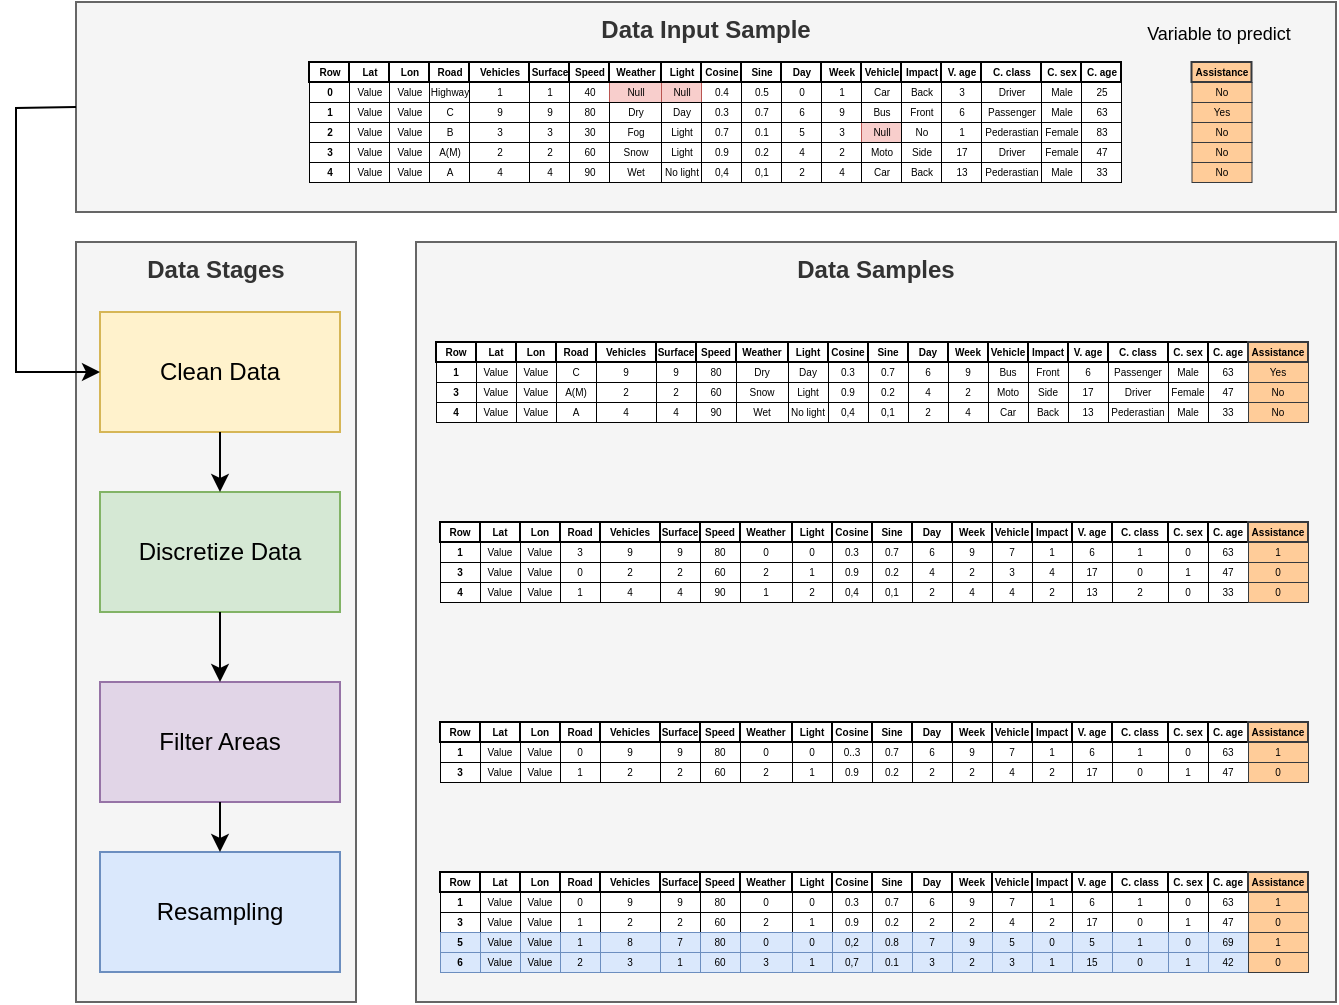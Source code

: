 <mxfile version="22.1.2" type="device">
  <diagram name="Página-1" id="AKCH0TBNHGq56YB6MM5J">
    <mxGraphModel dx="653" dy="401" grid="1" gridSize="10" guides="1" tooltips="1" connect="1" arrows="1" fold="1" page="1" pageScale="1" pageWidth="827" pageHeight="1169" math="0" shadow="0">
      <root>
        <mxCell id="0" />
        <mxCell id="1" parent="0" />
        <mxCell id="4hp1sJfz0hMGVrChPWir-668" value="&lt;b&gt;Data Input Sample&lt;/b&gt;" style="rounded=0;whiteSpace=wrap;html=1;fillColor=#f5f5f5;fontColor=#333333;strokeColor=#666666;verticalAlign=top;" parent="1" vertex="1">
          <mxGeometry x="160" y="100" width="630" height="105" as="geometry" />
        </mxCell>
        <mxCell id="4hp1sJfz0hMGVrChPWir-666" value="&lt;b&gt;Data Stages&lt;/b&gt;" style="rounded=0;whiteSpace=wrap;html=1;fillColor=#f5f5f5;fontColor=#333333;strokeColor=#666666;verticalAlign=top;" parent="1" vertex="1">
          <mxGeometry x="160" y="220" width="140" height="380" as="geometry" />
        </mxCell>
        <mxCell id="4hp1sJfz0hMGVrChPWir-665" value="&lt;b&gt;Data Samples&lt;/b&gt;" style="rounded=0;whiteSpace=wrap;html=1;fillColor=#f5f5f5;fontColor=#333333;strokeColor=#666666;verticalAlign=top;" parent="1" vertex="1">
          <mxGeometry x="330" y="220" width="460" height="380" as="geometry" />
        </mxCell>
        <mxCell id="46ZwgOibdGxCUjzkoEb6-3" value="Clean Data" style="rounded=0;whiteSpace=wrap;html=1;fillColor=#fff2cc;strokeColor=#d6b656;" parent="1" vertex="1">
          <mxGeometry x="172" y="255" width="120" height="60" as="geometry" />
        </mxCell>
        <mxCell id="46ZwgOibdGxCUjzkoEb6-10" value="&lt;font style=&quot;font-size: 5px;&quot;&gt;0&lt;/font&gt;" style="rounded=0;whiteSpace=wrap;html=1;strokeWidth=0.5;align=center;verticalAlign=bottom;fontSize=5;fontStyle=1" parent="1" vertex="1">
          <mxGeometry x="276.5" y="140" width="20" height="10" as="geometry" />
        </mxCell>
        <mxCell id="46ZwgOibdGxCUjzkoEb6-15" value="&lt;font style=&quot;font-size: 5px;&quot;&gt;&lt;b&gt;1&lt;/b&gt;&lt;/font&gt;" style="rounded=0;whiteSpace=wrap;html=1;strokeWidth=0.5;align=center;verticalAlign=bottom;fontSize=5;" parent="1" vertex="1">
          <mxGeometry x="276.5" y="150" width="20" height="10" as="geometry" />
        </mxCell>
        <mxCell id="46ZwgOibdGxCUjzkoEb6-27" value="&lt;font style=&quot;font-size: 5px;&quot;&gt;&lt;b&gt;3&lt;/b&gt;&lt;/font&gt;" style="rounded=0;whiteSpace=wrap;html=1;strokeWidth=0.5;align=center;verticalAlign=bottom;fontSize=5;" parent="1" vertex="1">
          <mxGeometry x="276.5" y="170" width="20" height="10" as="geometry" />
        </mxCell>
        <mxCell id="46ZwgOibdGxCUjzkoEb6-64" value="&lt;font style=&quot;font-size: 5px;&quot;&gt;&lt;b&gt;Row&lt;/b&gt;&lt;/font&gt;" style="rounded=0;whiteSpace=wrap;html=1;strokeWidth=1;align=center;verticalAlign=bottom;fontSize=5;" parent="1" vertex="1">
          <mxGeometry x="276.5" y="130" width="20" height="10" as="geometry" />
        </mxCell>
        <mxCell id="46ZwgOibdGxCUjzkoEb6-19" value="&lt;font style=&quot;font-size: 5px;&quot;&gt;&lt;b&gt;2&lt;/b&gt;&lt;/font&gt;" style="rounded=0;whiteSpace=wrap;html=1;strokeWidth=0.5;align=center;verticalAlign=bottom;fontSize=5;" parent="1" vertex="1">
          <mxGeometry x="276.5" y="160" width="20" height="10" as="geometry" />
        </mxCell>
        <mxCell id="46ZwgOibdGxCUjzkoEb6-74" value="&lt;font style=&quot;font-size: 5px;&quot;&gt;Value&lt;/font&gt;" style="rounded=0;whiteSpace=wrap;html=1;strokeWidth=0.5;align=center;verticalAlign=bottom;fontSize=5;" parent="1" vertex="1">
          <mxGeometry x="296.5" y="150" width="20" height="10" as="geometry" />
        </mxCell>
        <mxCell id="46ZwgOibdGxCUjzkoEb6-75" value="&lt;font style=&quot;font-size: 5px;&quot;&gt;Value&lt;/font&gt;" style="rounded=0;whiteSpace=wrap;html=1;strokeWidth=0.5;align=center;verticalAlign=bottom;fontSize=5;" parent="1" vertex="1">
          <mxGeometry x="296.5" y="160" width="20" height="10" as="geometry" />
        </mxCell>
        <mxCell id="46ZwgOibdGxCUjzkoEb6-76" value="&lt;font style=&quot;font-size: 5px;&quot;&gt;Value&lt;/font&gt;" style="rounded=0;whiteSpace=wrap;html=1;strokeWidth=0.5;align=center;verticalAlign=bottom;fontSize=5;" parent="1" vertex="1">
          <mxGeometry x="296.5" y="140" width="20" height="10" as="geometry" />
        </mxCell>
        <mxCell id="46ZwgOibdGxCUjzkoEb6-77" value="&lt;font style=&quot;font-size: 5px;&quot;&gt;Value&lt;/font&gt;" style="rounded=0;whiteSpace=wrap;html=1;strokeWidth=0.5;align=center;verticalAlign=bottom;fontSize=5;" parent="1" vertex="1">
          <mxGeometry x="296.5" y="170" width="20" height="10" as="geometry" />
        </mxCell>
        <mxCell id="46ZwgOibdGxCUjzkoEb6-78" value="&lt;font style=&quot;font-size: 5px;&quot;&gt;Value&lt;/font&gt;" style="rounded=0;whiteSpace=wrap;html=1;strokeWidth=0.5;align=center;verticalAlign=bottom;fontSize=5;" parent="1" vertex="1">
          <mxGeometry x="316.5" y="140" width="20" height="10" as="geometry" />
        </mxCell>
        <mxCell id="46ZwgOibdGxCUjzkoEb6-79" value="&lt;font style=&quot;font-size: 5px;&quot;&gt;Value&lt;/font&gt;" style="rounded=0;whiteSpace=wrap;html=1;strokeWidth=0.5;align=center;verticalAlign=bottom;fontSize=5;" parent="1" vertex="1">
          <mxGeometry x="316.5" y="150" width="20" height="10" as="geometry" />
        </mxCell>
        <mxCell id="46ZwgOibdGxCUjzkoEb6-80" value="&lt;font style=&quot;font-size: 5px;&quot;&gt;Value&lt;/font&gt;" style="rounded=0;whiteSpace=wrap;html=1;strokeWidth=0.5;align=center;verticalAlign=bottom;fontSize=5;" parent="1" vertex="1">
          <mxGeometry x="316.5" y="160" width="20" height="10" as="geometry" />
        </mxCell>
        <mxCell id="46ZwgOibdGxCUjzkoEb6-81" value="&lt;font style=&quot;font-size: 5px;&quot;&gt;Value&lt;/font&gt;" style="rounded=0;whiteSpace=wrap;html=1;strokeWidth=0.5;align=center;verticalAlign=bottom;fontSize=5;" parent="1" vertex="1">
          <mxGeometry x="316.5" y="170" width="20" height="10" as="geometry" />
        </mxCell>
        <mxCell id="46ZwgOibdGxCUjzkoEb6-72" value="&lt;font style=&quot;font-size: 5px;&quot;&gt;&lt;b&gt;Lat&lt;/b&gt;&lt;/font&gt;" style="rounded=0;whiteSpace=wrap;html=1;strokeWidth=1;align=center;verticalAlign=bottom;fontSize=5;" parent="1" vertex="1">
          <mxGeometry x="296.5" y="130" width="20" height="10" as="geometry" />
        </mxCell>
        <mxCell id="46ZwgOibdGxCUjzkoEb6-73" value="&lt;font style=&quot;font-size: 5px;&quot;&gt;&lt;b&gt;Lon&lt;/b&gt;&lt;/font&gt;" style="rounded=0;whiteSpace=wrap;html=1;strokeWidth=1;align=center;verticalAlign=bottom;fontSize=5;" parent="1" vertex="1">
          <mxGeometry x="316.5" y="130" width="20" height="10" as="geometry" />
        </mxCell>
        <mxCell id="46ZwgOibdGxCUjzkoEb6-226" value="&lt;font style=&quot;font-size: 5px;&quot;&gt;&lt;b&gt;4&lt;/b&gt;&lt;/font&gt;" style="rounded=0;whiteSpace=wrap;html=1;strokeWidth=0.5;align=center;verticalAlign=bottom;fontSize=5;" parent="1" vertex="1">
          <mxGeometry x="276.5" y="180" width="20" height="10" as="geometry" />
        </mxCell>
        <mxCell id="46ZwgOibdGxCUjzkoEb6-229" value="&lt;font style=&quot;font-size: 5px;&quot;&gt;Value&lt;/font&gt;" style="rounded=0;whiteSpace=wrap;html=1;strokeWidth=0.5;align=center;verticalAlign=bottom;fontSize=5;" parent="1" vertex="1">
          <mxGeometry x="296.5" y="180" width="20" height="10" as="geometry" />
        </mxCell>
        <mxCell id="46ZwgOibdGxCUjzkoEb6-230" value="&lt;font style=&quot;font-size: 5px;&quot;&gt;Value&lt;/font&gt;" style="rounded=0;whiteSpace=wrap;html=1;strokeWidth=0.5;align=center;verticalAlign=bottom;fontSize=5;" parent="1" vertex="1">
          <mxGeometry x="316.5" y="180" width="20" height="10" as="geometry" />
        </mxCell>
        <mxCell id="4hp1sJfz0hMGVrChPWir-1" value="&lt;font style=&quot;font-size: 5px;&quot;&gt;1&lt;/font&gt;" style="rounded=0;whiteSpace=wrap;html=1;strokeWidth=0.5;align=center;verticalAlign=bottom;fontSize=5;" parent="1" vertex="1">
          <mxGeometry x="356.5" y="140" width="30" height="10" as="geometry" />
        </mxCell>
        <mxCell id="4hp1sJfz0hMGVrChPWir-2" value="&lt;font style=&quot;font-size: 5px;&quot;&gt;9&lt;/font&gt;" style="rounded=0;whiteSpace=wrap;html=1;strokeWidth=0.5;align=center;verticalAlign=bottom;fontSize=5;" parent="1" vertex="1">
          <mxGeometry x="356.5" y="150" width="30" height="10" as="geometry" />
        </mxCell>
        <mxCell id="4hp1sJfz0hMGVrChPWir-3" value="&lt;font style=&quot;font-size: 5px;&quot;&gt;3&lt;/font&gt;" style="rounded=0;whiteSpace=wrap;html=1;strokeWidth=0.5;align=center;verticalAlign=bottom;fontSize=5;" parent="1" vertex="1">
          <mxGeometry x="356.5" y="160" width="30" height="10" as="geometry" />
        </mxCell>
        <mxCell id="4hp1sJfz0hMGVrChPWir-4" value="&lt;font style=&quot;font-size: 5px;&quot;&gt;2&lt;/font&gt;" style="rounded=0;whiteSpace=wrap;html=1;strokeWidth=0.5;align=center;verticalAlign=bottom;fontSize=5;" parent="1" vertex="1">
          <mxGeometry x="356.5" y="170" width="30" height="10" as="geometry" />
        </mxCell>
        <mxCell id="4hp1sJfz0hMGVrChPWir-5" value="&lt;font style=&quot;font-size: 5px;&quot;&gt;&lt;b&gt;Vehicles&lt;/b&gt;&lt;/font&gt;" style="rounded=0;whiteSpace=wrap;html=1;strokeWidth=1;align=center;verticalAlign=bottom;fontSize=5;" parent="1" vertex="1">
          <mxGeometry x="356.5" y="130" width="30" height="10" as="geometry" />
        </mxCell>
        <mxCell id="4hp1sJfz0hMGVrChPWir-6" value="&lt;font style=&quot;font-size: 5px;&quot;&gt;4&lt;/font&gt;" style="rounded=0;whiteSpace=wrap;html=1;strokeWidth=0.5;align=center;verticalAlign=bottom;fontSize=5;" parent="1" vertex="1">
          <mxGeometry x="356.5" y="180" width="30" height="10" as="geometry" />
        </mxCell>
        <mxCell id="4hp1sJfz0hMGVrChPWir-9" value="&lt;font style=&quot;font-size: 5px;&quot;&gt;1&lt;/font&gt;" style="rounded=0;whiteSpace=wrap;html=1;strokeWidth=0.5;align=center;verticalAlign=bottom;fontSize=5;" parent="1" vertex="1">
          <mxGeometry x="386.5" y="140" width="20" height="10" as="geometry" />
        </mxCell>
        <mxCell id="4hp1sJfz0hMGVrChPWir-10" value="&lt;font style=&quot;font-size: 5px;&quot;&gt;9&lt;/font&gt;" style="rounded=0;whiteSpace=wrap;html=1;strokeWidth=0.5;align=center;verticalAlign=bottom;fontSize=5;" parent="1" vertex="1">
          <mxGeometry x="386.5" y="150" width="20" height="10" as="geometry" />
        </mxCell>
        <mxCell id="4hp1sJfz0hMGVrChPWir-11" value="&lt;font style=&quot;font-size: 5px;&quot;&gt;3&lt;/font&gt;" style="rounded=0;whiteSpace=wrap;html=1;strokeWidth=0.5;align=center;verticalAlign=bottom;fontSize=5;" parent="1" vertex="1">
          <mxGeometry x="386.5" y="160" width="20" height="10" as="geometry" />
        </mxCell>
        <mxCell id="4hp1sJfz0hMGVrChPWir-12" value="&lt;font style=&quot;font-size: 5px;&quot;&gt;2&lt;/font&gt;" style="rounded=0;whiteSpace=wrap;html=1;strokeWidth=0.5;align=center;verticalAlign=bottom;fontSize=5;" parent="1" vertex="1">
          <mxGeometry x="386.5" y="170" width="20" height="10" as="geometry" />
        </mxCell>
        <mxCell id="4hp1sJfz0hMGVrChPWir-13" value="&lt;font style=&quot;font-size: 5px;&quot;&gt;&lt;b&gt;Surface&lt;/b&gt;&lt;/font&gt;" style="rounded=0;whiteSpace=wrap;html=1;strokeWidth=1;align=center;verticalAlign=bottom;fontSize=5;" parent="1" vertex="1">
          <mxGeometry x="386.5" y="130" width="20" height="10" as="geometry" />
        </mxCell>
        <mxCell id="4hp1sJfz0hMGVrChPWir-14" value="&lt;font style=&quot;font-size: 5px;&quot;&gt;4&lt;/font&gt;" style="rounded=0;whiteSpace=wrap;html=1;strokeWidth=0.5;align=center;verticalAlign=bottom;fontSize=5;" parent="1" vertex="1">
          <mxGeometry x="386.5" y="180" width="20" height="10" as="geometry" />
        </mxCell>
        <mxCell id="4hp1sJfz0hMGVrChPWir-15" value="&lt;font style=&quot;font-size: 5px;&quot;&gt;40&lt;/font&gt;" style="rounded=0;whiteSpace=wrap;html=1;strokeWidth=0.5;align=center;verticalAlign=bottom;fontSize=5;" parent="1" vertex="1">
          <mxGeometry x="406.5" y="140" width="20" height="10" as="geometry" />
        </mxCell>
        <mxCell id="4hp1sJfz0hMGVrChPWir-16" value="80" style="rounded=0;whiteSpace=wrap;html=1;strokeWidth=0.5;align=center;verticalAlign=bottom;fontSize=5;" parent="1" vertex="1">
          <mxGeometry x="406.5" y="150" width="20" height="10" as="geometry" />
        </mxCell>
        <mxCell id="4hp1sJfz0hMGVrChPWir-17" value="&lt;font style=&quot;font-size: 5px;&quot;&gt;30&lt;/font&gt;" style="rounded=0;whiteSpace=wrap;html=1;strokeWidth=0.5;align=center;verticalAlign=bottom;fontSize=5;" parent="1" vertex="1">
          <mxGeometry x="406.5" y="160" width="20" height="10" as="geometry" />
        </mxCell>
        <mxCell id="4hp1sJfz0hMGVrChPWir-18" value="&lt;font style=&quot;font-size: 5px;&quot;&gt;60&lt;/font&gt;" style="rounded=0;whiteSpace=wrap;html=1;strokeWidth=0.5;align=center;verticalAlign=bottom;fontSize=5;" parent="1" vertex="1">
          <mxGeometry x="406.5" y="170" width="20" height="10" as="geometry" />
        </mxCell>
        <mxCell id="4hp1sJfz0hMGVrChPWir-19" value="&lt;font style=&quot;font-size: 5px;&quot;&gt;&lt;b&gt;Speed&lt;/b&gt;&lt;/font&gt;" style="rounded=0;whiteSpace=wrap;html=1;strokeWidth=1;align=center;verticalAlign=bottom;fontSize=5;" parent="1" vertex="1">
          <mxGeometry x="406.5" y="130" width="20" height="10" as="geometry" />
        </mxCell>
        <mxCell id="4hp1sJfz0hMGVrChPWir-20" value="&lt;font style=&quot;font-size: 5px;&quot;&gt;90&lt;/font&gt;" style="rounded=0;whiteSpace=wrap;html=1;strokeWidth=0.5;align=center;verticalAlign=bottom;fontSize=5;" parent="1" vertex="1">
          <mxGeometry x="406.5" y="180" width="20" height="10" as="geometry" />
        </mxCell>
        <mxCell id="4hp1sJfz0hMGVrChPWir-21" value="&lt;font style=&quot;font-size: 5px;&quot;&gt;0.4&lt;/font&gt;" style="rounded=0;whiteSpace=wrap;html=1;strokeWidth=0.5;align=center;verticalAlign=bottom;fontSize=5;" parent="1" vertex="1">
          <mxGeometry x="472.5" y="140" width="20" height="10" as="geometry" />
        </mxCell>
        <mxCell id="4hp1sJfz0hMGVrChPWir-22" value="&lt;font style=&quot;font-size: 5px;&quot;&gt;0.3&lt;/font&gt;" style="rounded=0;whiteSpace=wrap;html=1;strokeWidth=0.5;align=center;verticalAlign=bottom;fontSize=5;" parent="1" vertex="1">
          <mxGeometry x="472.5" y="150" width="20" height="10" as="geometry" />
        </mxCell>
        <mxCell id="4hp1sJfz0hMGVrChPWir-23" value="&lt;font style=&quot;font-size: 5px;&quot;&gt;0.7&lt;/font&gt;" style="rounded=0;whiteSpace=wrap;html=1;strokeWidth=0.5;align=center;verticalAlign=bottom;fontSize=5;" parent="1" vertex="1">
          <mxGeometry x="472.5" y="160" width="20" height="10" as="geometry" />
        </mxCell>
        <mxCell id="4hp1sJfz0hMGVrChPWir-24" value="&lt;font style=&quot;font-size: 5px;&quot;&gt;0.9&lt;/font&gt;" style="rounded=0;whiteSpace=wrap;html=1;strokeWidth=0.5;align=center;verticalAlign=bottom;fontSize=5;" parent="1" vertex="1">
          <mxGeometry x="472.5" y="170" width="20" height="10" as="geometry" />
        </mxCell>
        <mxCell id="4hp1sJfz0hMGVrChPWir-25" value="&lt;font style=&quot;font-size: 5px;&quot;&gt;&lt;b&gt;Cosine&lt;/b&gt;&lt;/font&gt;" style="rounded=0;whiteSpace=wrap;html=1;strokeWidth=1;align=center;verticalAlign=bottom;fontSize=5;" parent="1" vertex="1">
          <mxGeometry x="472.5" y="130" width="20" height="10" as="geometry" />
        </mxCell>
        <mxCell id="4hp1sJfz0hMGVrChPWir-26" value="&lt;font style=&quot;font-size: 5px;&quot;&gt;0,4&lt;/font&gt;" style="rounded=0;whiteSpace=wrap;html=1;strokeWidth=0.5;align=center;verticalAlign=bottom;fontSize=5;" parent="1" vertex="1">
          <mxGeometry x="472.5" y="180" width="20" height="10" as="geometry" />
        </mxCell>
        <mxCell id="4hp1sJfz0hMGVrChPWir-29" value="&lt;font style=&quot;font-size: 5px;&quot;&gt;0.5&lt;/font&gt;" style="rounded=0;whiteSpace=wrap;html=1;strokeWidth=0.5;align=center;verticalAlign=bottom;fontSize=5;" parent="1" vertex="1">
          <mxGeometry x="492.5" y="140" width="20" height="10" as="geometry" />
        </mxCell>
        <mxCell id="4hp1sJfz0hMGVrChPWir-30" value="&lt;font style=&quot;font-size: 5px;&quot;&gt;0.7&lt;/font&gt;" style="rounded=0;whiteSpace=wrap;html=1;strokeWidth=0.5;align=center;verticalAlign=bottom;fontSize=5;" parent="1" vertex="1">
          <mxGeometry x="492.5" y="150" width="20" height="10" as="geometry" />
        </mxCell>
        <mxCell id="4hp1sJfz0hMGVrChPWir-31" value="&lt;font style=&quot;font-size: 5px;&quot;&gt;0.1&lt;/font&gt;" style="rounded=0;whiteSpace=wrap;html=1;strokeWidth=0.5;align=center;verticalAlign=bottom;fontSize=5;" parent="1" vertex="1">
          <mxGeometry x="492.5" y="160" width="20" height="10" as="geometry" />
        </mxCell>
        <mxCell id="4hp1sJfz0hMGVrChPWir-32" value="&lt;font style=&quot;font-size: 5px;&quot;&gt;0.2&lt;/font&gt;" style="rounded=0;whiteSpace=wrap;html=1;strokeWidth=0.5;align=center;verticalAlign=bottom;fontSize=5;" parent="1" vertex="1">
          <mxGeometry x="492.5" y="170" width="20" height="10" as="geometry" />
        </mxCell>
        <mxCell id="4hp1sJfz0hMGVrChPWir-33" value="&lt;font style=&quot;font-size: 5px;&quot;&gt;&lt;b&gt;Sine&lt;/b&gt;&lt;/font&gt;" style="rounded=0;whiteSpace=wrap;html=1;strokeWidth=1;align=center;verticalAlign=bottom;fontSize=5;" parent="1" vertex="1">
          <mxGeometry x="492.5" y="130" width="20" height="10" as="geometry" />
        </mxCell>
        <mxCell id="4hp1sJfz0hMGVrChPWir-34" value="&lt;font style=&quot;font-size: 5px;&quot;&gt;0,1&lt;/font&gt;" style="rounded=0;whiteSpace=wrap;html=1;strokeWidth=0.5;align=center;verticalAlign=bottom;fontSize=5;" parent="1" vertex="1">
          <mxGeometry x="492.5" y="180" width="20" height="10" as="geometry" />
        </mxCell>
        <mxCell id="4hp1sJfz0hMGVrChPWir-35" value="&lt;font style=&quot;font-size: 5px;&quot;&gt;0&lt;/font&gt;" style="rounded=0;whiteSpace=wrap;html=1;strokeWidth=0.5;align=center;verticalAlign=bottom;fontSize=5;" parent="1" vertex="1">
          <mxGeometry x="512.5" y="140" width="20" height="10" as="geometry" />
        </mxCell>
        <mxCell id="4hp1sJfz0hMGVrChPWir-36" value="&lt;font style=&quot;font-size: 5px;&quot;&gt;6&lt;/font&gt;" style="rounded=0;whiteSpace=wrap;html=1;strokeWidth=0.5;align=center;verticalAlign=bottom;fontSize=5;" parent="1" vertex="1">
          <mxGeometry x="512.5" y="150" width="20" height="10" as="geometry" />
        </mxCell>
        <mxCell id="4hp1sJfz0hMGVrChPWir-37" value="&lt;font style=&quot;font-size: 5px;&quot;&gt;5&lt;/font&gt;" style="rounded=0;whiteSpace=wrap;html=1;strokeWidth=0.5;align=center;verticalAlign=bottom;fontSize=5;" parent="1" vertex="1">
          <mxGeometry x="512.5" y="160" width="20" height="10" as="geometry" />
        </mxCell>
        <mxCell id="4hp1sJfz0hMGVrChPWir-38" value="&lt;font style=&quot;font-size: 5px;&quot;&gt;4&lt;/font&gt;" style="rounded=0;whiteSpace=wrap;html=1;strokeWidth=0.5;align=center;verticalAlign=bottom;fontSize=5;" parent="1" vertex="1">
          <mxGeometry x="512.5" y="170" width="20" height="10" as="geometry" />
        </mxCell>
        <mxCell id="4hp1sJfz0hMGVrChPWir-39" value="&lt;font style=&quot;font-size: 5px;&quot;&gt;&lt;b&gt;Day&lt;/b&gt;&lt;/font&gt;" style="rounded=0;whiteSpace=wrap;html=1;strokeWidth=1;align=center;verticalAlign=bottom;fontSize=5;" parent="1" vertex="1">
          <mxGeometry x="512.5" y="130" width="20" height="10" as="geometry" />
        </mxCell>
        <mxCell id="4hp1sJfz0hMGVrChPWir-40" value="&lt;font style=&quot;font-size: 5px;&quot;&gt;2&lt;/font&gt;" style="rounded=0;whiteSpace=wrap;html=1;strokeWidth=0.5;align=center;verticalAlign=bottom;fontSize=5;" parent="1" vertex="1">
          <mxGeometry x="512.5" y="180" width="20" height="10" as="geometry" />
        </mxCell>
        <mxCell id="4hp1sJfz0hMGVrChPWir-41" value="&lt;font style=&quot;font-size: 5px;&quot;&gt;1&lt;/font&gt;" style="rounded=0;whiteSpace=wrap;html=1;strokeWidth=0.5;align=center;verticalAlign=bottom;fontSize=5;" parent="1" vertex="1">
          <mxGeometry x="532.5" y="140" width="20" height="10" as="geometry" />
        </mxCell>
        <mxCell id="4hp1sJfz0hMGVrChPWir-42" value="&lt;font style=&quot;font-size: 5px;&quot;&gt;9&lt;/font&gt;" style="rounded=0;whiteSpace=wrap;html=1;strokeWidth=0.5;align=center;verticalAlign=bottom;fontSize=5;" parent="1" vertex="1">
          <mxGeometry x="532.5" y="150" width="20" height="10" as="geometry" />
        </mxCell>
        <mxCell id="4hp1sJfz0hMGVrChPWir-43" value="&lt;font style=&quot;font-size: 5px;&quot;&gt;3&lt;/font&gt;" style="rounded=0;whiteSpace=wrap;html=1;strokeWidth=0.5;align=center;verticalAlign=bottom;fontSize=5;" parent="1" vertex="1">
          <mxGeometry x="532.5" y="160" width="20" height="10" as="geometry" />
        </mxCell>
        <mxCell id="4hp1sJfz0hMGVrChPWir-44" value="&lt;font style=&quot;font-size: 5px;&quot;&gt;2&lt;/font&gt;" style="rounded=0;whiteSpace=wrap;html=1;strokeWidth=0.5;align=center;verticalAlign=bottom;fontSize=5;" parent="1" vertex="1">
          <mxGeometry x="532.5" y="170" width="20" height="10" as="geometry" />
        </mxCell>
        <mxCell id="4hp1sJfz0hMGVrChPWir-45" value="&lt;b&gt;Week&lt;/b&gt;" style="rounded=0;whiteSpace=wrap;html=1;strokeWidth=1;align=center;verticalAlign=bottom;fontSize=5;" parent="1" vertex="1">
          <mxGeometry x="532.5" y="130" width="20" height="10" as="geometry" />
        </mxCell>
        <mxCell id="4hp1sJfz0hMGVrChPWir-46" value="&lt;font style=&quot;font-size: 5px;&quot;&gt;4&lt;/font&gt;" style="rounded=0;whiteSpace=wrap;html=1;strokeWidth=0.5;align=center;verticalAlign=bottom;fontSize=5;" parent="1" vertex="1">
          <mxGeometry x="532.5" y="180" width="20" height="10" as="geometry" />
        </mxCell>
        <mxCell id="4hp1sJfz0hMGVrChPWir-47" value="&lt;font style=&quot;font-size: 5px;&quot;&gt;Car&lt;/font&gt;" style="rounded=0;whiteSpace=wrap;html=1;strokeWidth=0.5;align=center;verticalAlign=bottom;fontSize=5;" parent="1" vertex="1">
          <mxGeometry x="552.5" y="140" width="20" height="10" as="geometry" />
        </mxCell>
        <mxCell id="4hp1sJfz0hMGVrChPWir-48" value="&lt;font style=&quot;font-size: 5px;&quot;&gt;Null&lt;/font&gt;" style="rounded=0;whiteSpace=wrap;html=1;strokeWidth=0.5;align=center;verticalAlign=bottom;fontSize=5;fillColor=#f8cecc;strokeColor=#b85450;" parent="1" vertex="1">
          <mxGeometry x="552.5" y="160" width="20" height="10" as="geometry" />
        </mxCell>
        <mxCell id="4hp1sJfz0hMGVrChPWir-49" value="&lt;font style=&quot;font-size: 5px;&quot;&gt;&lt;b&gt;Vehicle&lt;/b&gt;&lt;/font&gt;" style="rounded=0;whiteSpace=wrap;html=1;strokeWidth=1;align=center;verticalAlign=bottom;fontSize=5;" parent="1" vertex="1">
          <mxGeometry x="552.5" y="130" width="20" height="10" as="geometry" />
        </mxCell>
        <mxCell id="4hp1sJfz0hMGVrChPWir-50" value="&lt;font style=&quot;font-size: 5px;&quot;&gt;Bus&lt;/font&gt;" style="rounded=0;whiteSpace=wrap;html=1;strokeWidth=0.5;align=center;verticalAlign=bottom;fontSize=5;" parent="1" vertex="1">
          <mxGeometry x="552.5" y="150" width="20" height="10" as="geometry" />
        </mxCell>
        <mxCell id="4hp1sJfz0hMGVrChPWir-51" value="&lt;font style=&quot;font-size: 5px;&quot;&gt;Moto&lt;/font&gt;" style="rounded=0;whiteSpace=wrap;html=1;strokeWidth=0.5;align=center;verticalAlign=bottom;fontSize=5;" parent="1" vertex="1">
          <mxGeometry x="552.5" y="170" width="20" height="10" as="geometry" />
        </mxCell>
        <mxCell id="4hp1sJfz0hMGVrChPWir-52" value="Car" style="rounded=0;whiteSpace=wrap;html=1;strokeWidth=0.5;align=center;verticalAlign=bottom;fontSize=5;" parent="1" vertex="1">
          <mxGeometry x="552.5" y="180" width="20" height="10" as="geometry" />
        </mxCell>
        <mxCell id="4hp1sJfz0hMGVrChPWir-59" value="&lt;font style=&quot;font-size: 5px;&quot;&gt;Null&lt;/font&gt;" style="rounded=0;whiteSpace=wrap;html=1;strokeWidth=0.5;align=center;verticalAlign=bottom;fontSize=5;fillColor=#f8cecc;strokeColor=#b85450;" parent="1" vertex="1">
          <mxGeometry x="426.5" y="140" width="26" height="10" as="geometry" />
        </mxCell>
        <mxCell id="4hp1sJfz0hMGVrChPWir-60" value="&lt;font style=&quot;font-size: 5px;&quot;&gt;Fog&lt;/font&gt;" style="rounded=0;whiteSpace=wrap;html=1;strokeWidth=0.5;align=center;verticalAlign=bottom;fontSize=5;" parent="1" vertex="1">
          <mxGeometry x="426.5" y="160" width="26" height="10" as="geometry" />
        </mxCell>
        <mxCell id="4hp1sJfz0hMGVrChPWir-61" value="&lt;font style=&quot;font-size: 5px;&quot;&gt;Snow&lt;/font&gt;" style="rounded=0;whiteSpace=wrap;html=1;strokeWidth=0.5;align=center;verticalAlign=bottom;fontSize=5;" parent="1" vertex="1">
          <mxGeometry x="426.5" y="170" width="26" height="10" as="geometry" />
        </mxCell>
        <mxCell id="4hp1sJfz0hMGVrChPWir-62" value="&lt;font style=&quot;font-size: 5px;&quot;&gt;Dry&lt;/font&gt;" style="rounded=0;whiteSpace=wrap;html=1;strokeWidth=0.5;align=center;verticalAlign=bottom;fontSize=5;" parent="1" vertex="1">
          <mxGeometry x="426.5" y="150" width="26" height="10" as="geometry" />
        </mxCell>
        <mxCell id="4hp1sJfz0hMGVrChPWir-63" value="&lt;font style=&quot;font-size: 5px;&quot;&gt;&lt;b&gt;Weather&lt;/b&gt;&lt;/font&gt;" style="rounded=0;whiteSpace=wrap;html=1;strokeWidth=1;align=center;verticalAlign=bottom;fontSize=5;" parent="1" vertex="1">
          <mxGeometry x="426.5" y="130" width="26" height="10" as="geometry" />
        </mxCell>
        <mxCell id="4hp1sJfz0hMGVrChPWir-64" value="Wet" style="rounded=0;whiteSpace=wrap;html=1;strokeWidth=0.5;align=center;verticalAlign=bottom;fontSize=5;" parent="1" vertex="1">
          <mxGeometry x="426.5" y="180" width="26" height="10" as="geometry" />
        </mxCell>
        <mxCell id="4hp1sJfz0hMGVrChPWir-72" value="&lt;font style=&quot;font-size: 5px;&quot;&gt;Null&lt;/font&gt;" style="rounded=0;whiteSpace=wrap;html=1;strokeWidth=0.5;align=center;verticalAlign=bottom;fontSize=5;fillColor=#f8cecc;strokeColor=#b85450;" parent="1" vertex="1">
          <mxGeometry x="452.5" y="140" width="20" height="10" as="geometry" />
        </mxCell>
        <mxCell id="4hp1sJfz0hMGVrChPWir-73" value="Light" style="rounded=0;whiteSpace=wrap;html=1;strokeWidth=0.5;align=center;verticalAlign=bottom;fontSize=5;" parent="1" vertex="1">
          <mxGeometry x="452.5" y="160" width="20" height="10" as="geometry" />
        </mxCell>
        <mxCell id="4hp1sJfz0hMGVrChPWir-74" value="Light" style="rounded=0;whiteSpace=wrap;html=1;strokeWidth=0.5;align=center;verticalAlign=bottom;fontSize=5;" parent="1" vertex="1">
          <mxGeometry x="452.5" y="170" width="20" height="10" as="geometry" />
        </mxCell>
        <mxCell id="4hp1sJfz0hMGVrChPWir-75" value="Day" style="rounded=0;whiteSpace=wrap;html=1;strokeWidth=0.5;align=center;verticalAlign=bottom;fontSize=5;" parent="1" vertex="1">
          <mxGeometry x="452.5" y="150" width="20" height="10" as="geometry" />
        </mxCell>
        <mxCell id="4hp1sJfz0hMGVrChPWir-76" value="&lt;font style=&quot;font-size: 5px;&quot;&gt;&lt;b&gt;Light&lt;/b&gt;&lt;/font&gt;" style="rounded=0;whiteSpace=wrap;html=1;strokeWidth=1;align=center;verticalAlign=bottom;fontSize=5;" parent="1" vertex="1">
          <mxGeometry x="452.5" y="130" width="20" height="10" as="geometry" />
        </mxCell>
        <mxCell id="4hp1sJfz0hMGVrChPWir-77" value="No light" style="rounded=0;whiteSpace=wrap;html=1;strokeWidth=0.5;align=center;verticalAlign=bottom;fontSize=5;" parent="1" vertex="1">
          <mxGeometry x="452.5" y="180" width="20" height="10" as="geometry" />
        </mxCell>
        <mxCell id="4hp1sJfz0hMGVrChPWir-79" value="Back" style="rounded=0;whiteSpace=wrap;html=1;strokeWidth=0.5;align=center;verticalAlign=bottom;fontSize=5;" parent="1" vertex="1">
          <mxGeometry x="572.5" y="140" width="20" height="10" as="geometry" />
        </mxCell>
        <mxCell id="4hp1sJfz0hMGVrChPWir-81" value="&lt;font style=&quot;font-size: 5px;&quot;&gt;&lt;b&gt;Impact&lt;/b&gt;&lt;/font&gt;" style="rounded=0;whiteSpace=wrap;html=1;strokeWidth=1;align=center;verticalAlign=bottom;fontSize=5;" parent="1" vertex="1">
          <mxGeometry x="572.5" y="130" width="20" height="10" as="geometry" />
        </mxCell>
        <mxCell id="4hp1sJfz0hMGVrChPWir-82" value="Front" style="rounded=0;whiteSpace=wrap;html=1;strokeWidth=0.5;align=center;verticalAlign=bottom;fontSize=5;" parent="1" vertex="1">
          <mxGeometry x="572.5" y="150" width="20" height="10" as="geometry" />
        </mxCell>
        <mxCell id="4hp1sJfz0hMGVrChPWir-83" value="Side" style="rounded=0;whiteSpace=wrap;html=1;strokeWidth=0.5;align=center;verticalAlign=bottom;fontSize=5;" parent="1" vertex="1">
          <mxGeometry x="572.5" y="170" width="20" height="10" as="geometry" />
        </mxCell>
        <mxCell id="4hp1sJfz0hMGVrChPWir-84" value="Back" style="rounded=0;whiteSpace=wrap;html=1;strokeWidth=0.5;align=center;verticalAlign=bottom;fontSize=5;" parent="1" vertex="1">
          <mxGeometry x="572.5" y="180" width="20" height="10" as="geometry" />
        </mxCell>
        <mxCell id="4hp1sJfz0hMGVrChPWir-85" value="&lt;font style=&quot;font-size: 5px;&quot;&gt;3&lt;/font&gt;" style="rounded=0;whiteSpace=wrap;html=1;strokeWidth=0.5;align=center;verticalAlign=bottom;fontSize=5;" parent="1" vertex="1">
          <mxGeometry x="592.5" y="140" width="20" height="10" as="geometry" />
        </mxCell>
        <mxCell id="4hp1sJfz0hMGVrChPWir-86" value="&lt;font style=&quot;font-size: 5px;&quot;&gt;1&lt;/font&gt;" style="rounded=0;whiteSpace=wrap;html=1;strokeWidth=0.5;align=center;verticalAlign=bottom;fontSize=5;" parent="1" vertex="1">
          <mxGeometry x="592.5" y="160" width="20" height="10" as="geometry" />
        </mxCell>
        <mxCell id="4hp1sJfz0hMGVrChPWir-87" value="&lt;font style=&quot;font-size: 5px;&quot;&gt;&lt;b&gt;V. age&lt;/b&gt;&lt;/font&gt;" style="rounded=0;whiteSpace=wrap;html=1;strokeWidth=1;align=center;verticalAlign=bottom;fontSize=5;" parent="1" vertex="1">
          <mxGeometry x="592.5" y="130" width="20" height="10" as="geometry" />
        </mxCell>
        <mxCell id="4hp1sJfz0hMGVrChPWir-88" value="&lt;font style=&quot;font-size: 5px;&quot;&gt;6&lt;/font&gt;" style="rounded=0;whiteSpace=wrap;html=1;strokeWidth=0.5;align=center;verticalAlign=bottom;fontSize=5;" parent="1" vertex="1">
          <mxGeometry x="592.5" y="150" width="20" height="10" as="geometry" />
        </mxCell>
        <mxCell id="4hp1sJfz0hMGVrChPWir-89" value="&lt;font style=&quot;font-size: 5px;&quot;&gt;17&lt;/font&gt;" style="rounded=0;whiteSpace=wrap;html=1;strokeWidth=0.5;align=center;verticalAlign=bottom;fontSize=5;" parent="1" vertex="1">
          <mxGeometry x="592.5" y="170" width="20" height="10" as="geometry" />
        </mxCell>
        <mxCell id="4hp1sJfz0hMGVrChPWir-90" value="13" style="rounded=0;whiteSpace=wrap;html=1;strokeWidth=0.5;align=center;verticalAlign=bottom;fontSize=5;" parent="1" vertex="1">
          <mxGeometry x="592.5" y="180" width="20" height="10" as="geometry" />
        </mxCell>
        <mxCell id="4hp1sJfz0hMGVrChPWir-97" value="&lt;font style=&quot;font-size: 5px;&quot;&gt;Driver&lt;/font&gt;" style="rounded=0;whiteSpace=wrap;html=1;strokeWidth=0.5;align=center;verticalAlign=bottom;fontSize=5;" parent="1" vertex="1">
          <mxGeometry x="612.5" y="140" width="30" height="10" as="geometry" />
        </mxCell>
        <mxCell id="4hp1sJfz0hMGVrChPWir-98" value="&lt;font style=&quot;font-size: 5px;&quot;&gt;Pederastian&lt;/font&gt;" style="rounded=0;whiteSpace=wrap;html=1;strokeWidth=0.5;align=center;verticalAlign=bottom;fontSize=5;" parent="1" vertex="1">
          <mxGeometry x="612.5" y="160" width="30" height="10" as="geometry" />
        </mxCell>
        <mxCell id="4hp1sJfz0hMGVrChPWir-100" value="&lt;font style=&quot;font-size: 5px;&quot;&gt;Passenger&lt;/font&gt;" style="rounded=0;whiteSpace=wrap;html=1;strokeWidth=0.5;align=center;verticalAlign=bottom;fontSize=5;" parent="1" vertex="1">
          <mxGeometry x="612.5" y="150" width="30" height="10" as="geometry" />
        </mxCell>
        <mxCell id="4hp1sJfz0hMGVrChPWir-101" value="Driver" style="rounded=0;whiteSpace=wrap;html=1;strokeWidth=0.5;align=center;verticalAlign=bottom;fontSize=5;" parent="1" vertex="1">
          <mxGeometry x="612.5" y="170" width="30" height="10" as="geometry" />
        </mxCell>
        <mxCell id="4hp1sJfz0hMGVrChPWir-102" value="Pederastian" style="rounded=0;whiteSpace=wrap;html=1;strokeWidth=0.5;align=center;verticalAlign=bottom;fontSize=5;" parent="1" vertex="1">
          <mxGeometry x="612.5" y="180" width="30" height="10" as="geometry" />
        </mxCell>
        <mxCell id="4hp1sJfz0hMGVrChPWir-103" value="&lt;font style=&quot;font-size: 5px;&quot;&gt;Male&lt;/font&gt;" style="rounded=0;whiteSpace=wrap;html=1;strokeWidth=0.5;align=center;verticalAlign=bottom;fontSize=5;" parent="1" vertex="1">
          <mxGeometry x="642.5" y="140" width="20" height="10" as="geometry" />
        </mxCell>
        <mxCell id="4hp1sJfz0hMGVrChPWir-104" value="&lt;font style=&quot;font-size: 5px;&quot;&gt;Female&lt;/font&gt;" style="rounded=0;whiteSpace=wrap;html=1;strokeWidth=0.5;align=center;verticalAlign=bottom;fontSize=5;" parent="1" vertex="1">
          <mxGeometry x="642.5" y="160" width="20" height="10" as="geometry" />
        </mxCell>
        <mxCell id="4hp1sJfz0hMGVrChPWir-105" value="&lt;font style=&quot;font-size: 5px;&quot;&gt;&lt;b&gt;C. sex&lt;/b&gt;&lt;/font&gt;" style="rounded=0;whiteSpace=wrap;html=1;strokeWidth=1;align=center;verticalAlign=bottom;fontSize=5;" parent="1" vertex="1">
          <mxGeometry x="642.5" y="130" width="20" height="10" as="geometry" />
        </mxCell>
        <mxCell id="4hp1sJfz0hMGVrChPWir-106" value="Male" style="rounded=0;whiteSpace=wrap;html=1;strokeWidth=0.5;align=center;verticalAlign=bottom;fontSize=5;" parent="1" vertex="1">
          <mxGeometry x="642.5" y="150" width="20" height="10" as="geometry" />
        </mxCell>
        <mxCell id="4hp1sJfz0hMGVrChPWir-107" value="Female" style="rounded=0;whiteSpace=wrap;html=1;strokeWidth=0.5;align=center;verticalAlign=bottom;fontSize=5;" parent="1" vertex="1">
          <mxGeometry x="642.5" y="170" width="20" height="10" as="geometry" />
        </mxCell>
        <mxCell id="4hp1sJfz0hMGVrChPWir-108" value="Male" style="rounded=0;whiteSpace=wrap;html=1;strokeWidth=0.5;align=center;verticalAlign=bottom;fontSize=5;" parent="1" vertex="1">
          <mxGeometry x="642.5" y="180" width="20" height="10" as="geometry" />
        </mxCell>
        <mxCell id="4hp1sJfz0hMGVrChPWir-109" value="&lt;font style=&quot;font-size: 5px;&quot;&gt;25&lt;/font&gt;" style="rounded=0;whiteSpace=wrap;html=1;strokeWidth=0.5;align=center;verticalAlign=bottom;fontSize=5;" parent="1" vertex="1">
          <mxGeometry x="662.5" y="140" width="20" height="10" as="geometry" />
        </mxCell>
        <mxCell id="4hp1sJfz0hMGVrChPWir-110" value="&lt;font style=&quot;font-size: 5px;&quot;&gt;83&lt;/font&gt;" style="rounded=0;whiteSpace=wrap;html=1;strokeWidth=0.5;align=center;verticalAlign=bottom;fontSize=5;" parent="1" vertex="1">
          <mxGeometry x="662.5" y="160" width="20" height="10" as="geometry" />
        </mxCell>
        <mxCell id="4hp1sJfz0hMGVrChPWir-111" value="&lt;font style=&quot;font-size: 5px;&quot;&gt;&lt;b&gt;C. age&lt;/b&gt;&lt;/font&gt;" style="rounded=0;whiteSpace=wrap;html=1;strokeWidth=1;align=center;verticalAlign=bottom;fontSize=5;" parent="1" vertex="1">
          <mxGeometry x="662.5" y="130" width="20" height="10" as="geometry" />
        </mxCell>
        <mxCell id="4hp1sJfz0hMGVrChPWir-112" value="&lt;font style=&quot;font-size: 5px;&quot;&gt;63&lt;/font&gt;" style="rounded=0;whiteSpace=wrap;html=1;strokeWidth=0.5;align=center;verticalAlign=bottom;fontSize=5;" parent="1" vertex="1">
          <mxGeometry x="662.5" y="150" width="20" height="10" as="geometry" />
        </mxCell>
        <mxCell id="4hp1sJfz0hMGVrChPWir-113" value="&lt;font style=&quot;font-size: 5px;&quot;&gt;47&lt;/font&gt;" style="rounded=0;whiteSpace=wrap;html=1;strokeWidth=0.5;align=center;verticalAlign=bottom;fontSize=5;" parent="1" vertex="1">
          <mxGeometry x="662.5" y="170" width="20" height="10" as="geometry" />
        </mxCell>
        <mxCell id="4hp1sJfz0hMGVrChPWir-114" value="33" style="rounded=0;whiteSpace=wrap;html=1;strokeWidth=0.5;align=center;verticalAlign=bottom;fontSize=5;" parent="1" vertex="1">
          <mxGeometry x="662.5" y="180" width="20" height="10" as="geometry" />
        </mxCell>
        <mxCell id="4hp1sJfz0hMGVrChPWir-115" value="&lt;font style=&quot;font-size: 5px;&quot;&gt;Highway&lt;/font&gt;" style="rounded=0;whiteSpace=wrap;html=1;strokeWidth=0.5;align=center;verticalAlign=bottom;fontSize=5;" parent="1" vertex="1">
          <mxGeometry x="336.5" y="140" width="20" height="10" as="geometry" />
        </mxCell>
        <mxCell id="4hp1sJfz0hMGVrChPWir-116" value="&lt;font style=&quot;font-size: 5px;&quot;&gt;C&lt;/font&gt;" style="rounded=0;whiteSpace=wrap;html=1;strokeWidth=0.5;align=center;verticalAlign=bottom;fontSize=5;" parent="1" vertex="1">
          <mxGeometry x="336.5" y="150" width="20" height="10" as="geometry" />
        </mxCell>
        <mxCell id="4hp1sJfz0hMGVrChPWir-117" value="&lt;font style=&quot;font-size: 5px;&quot;&gt;B&lt;/font&gt;" style="rounded=0;whiteSpace=wrap;html=1;strokeWidth=0.5;align=center;verticalAlign=bottom;fontSize=5;" parent="1" vertex="1">
          <mxGeometry x="336.5" y="160" width="20" height="10" as="geometry" />
        </mxCell>
        <mxCell id="4hp1sJfz0hMGVrChPWir-118" value="&lt;font style=&quot;font-size: 5px;&quot;&gt;A(M)&lt;/font&gt;" style="rounded=0;whiteSpace=wrap;html=1;strokeWidth=0.5;align=center;verticalAlign=bottom;fontSize=5;" parent="1" vertex="1">
          <mxGeometry x="336.5" y="170" width="20" height="10" as="geometry" />
        </mxCell>
        <mxCell id="4hp1sJfz0hMGVrChPWir-119" value="&lt;font style=&quot;font-size: 5px;&quot;&gt;&lt;b&gt;Road&lt;/b&gt;&lt;/font&gt;" style="rounded=0;whiteSpace=wrap;html=1;strokeWidth=1;align=center;verticalAlign=bottom;fontSize=5;" parent="1" vertex="1">
          <mxGeometry x="336.5" y="130" width="20" height="10" as="geometry" />
        </mxCell>
        <mxCell id="4hp1sJfz0hMGVrChPWir-120" value="&lt;font style=&quot;font-size: 5px;&quot;&gt;A&lt;/font&gt;" style="rounded=0;whiteSpace=wrap;html=1;strokeWidth=0.5;align=center;verticalAlign=bottom;fontSize=5;" parent="1" vertex="1">
          <mxGeometry x="336.5" y="180" width="20" height="10" as="geometry" />
        </mxCell>
        <mxCell id="4hp1sJfz0hMGVrChPWir-124" value="&lt;font style=&quot;font-size: 5px;&quot;&gt;&lt;b&gt;1&lt;/b&gt;&lt;/font&gt;" style="rounded=0;whiteSpace=wrap;html=1;strokeWidth=0.5;align=center;verticalAlign=bottom;fontSize=5;" parent="1" vertex="1">
          <mxGeometry x="340" y="280" width="20" height="10" as="geometry" />
        </mxCell>
        <mxCell id="4hp1sJfz0hMGVrChPWir-125" value="&lt;font style=&quot;font-size: 5px;&quot;&gt;&lt;b&gt;3&lt;/b&gt;&lt;/font&gt;" style="rounded=0;whiteSpace=wrap;html=1;strokeWidth=0.5;align=center;verticalAlign=bottom;fontSize=5;" parent="1" vertex="1">
          <mxGeometry x="340" y="290" width="20" height="10" as="geometry" />
        </mxCell>
        <mxCell id="4hp1sJfz0hMGVrChPWir-126" value="&lt;font style=&quot;font-size: 5px;&quot;&gt;&lt;b&gt;Row&lt;/b&gt;&lt;/font&gt;" style="rounded=0;whiteSpace=wrap;html=1;strokeWidth=1;align=center;verticalAlign=bottom;fontSize=5;" parent="1" vertex="1">
          <mxGeometry x="340" y="270" width="20" height="10" as="geometry" />
        </mxCell>
        <mxCell id="4hp1sJfz0hMGVrChPWir-128" value="&lt;font style=&quot;font-size: 5px;&quot;&gt;Value&lt;/font&gt;" style="rounded=0;whiteSpace=wrap;html=1;strokeWidth=0.5;align=center;verticalAlign=bottom;fontSize=5;" parent="1" vertex="1">
          <mxGeometry x="360" y="280" width="20" height="10" as="geometry" />
        </mxCell>
        <mxCell id="4hp1sJfz0hMGVrChPWir-131" value="&lt;font style=&quot;font-size: 5px;&quot;&gt;Value&lt;/font&gt;" style="rounded=0;whiteSpace=wrap;html=1;strokeWidth=0.5;align=center;verticalAlign=bottom;fontSize=5;" parent="1" vertex="1">
          <mxGeometry x="360" y="290" width="20" height="10" as="geometry" />
        </mxCell>
        <mxCell id="4hp1sJfz0hMGVrChPWir-133" value="&lt;font style=&quot;font-size: 5px;&quot;&gt;Value&lt;/font&gt;" style="rounded=0;whiteSpace=wrap;html=1;strokeWidth=0.5;align=center;verticalAlign=bottom;fontSize=5;" parent="1" vertex="1">
          <mxGeometry x="380" y="280" width="20" height="10" as="geometry" />
        </mxCell>
        <mxCell id="4hp1sJfz0hMGVrChPWir-135" value="&lt;font style=&quot;font-size: 5px;&quot;&gt;Value&lt;/font&gt;" style="rounded=0;whiteSpace=wrap;html=1;strokeWidth=0.5;align=center;verticalAlign=bottom;fontSize=5;" parent="1" vertex="1">
          <mxGeometry x="380" y="290" width="20" height="10" as="geometry" />
        </mxCell>
        <mxCell id="4hp1sJfz0hMGVrChPWir-136" value="&lt;font style=&quot;font-size: 5px;&quot;&gt;&lt;b&gt;Lat&lt;/b&gt;&lt;/font&gt;" style="rounded=0;whiteSpace=wrap;html=1;strokeWidth=1;align=center;verticalAlign=bottom;fontSize=5;" parent="1" vertex="1">
          <mxGeometry x="360" y="270" width="20" height="10" as="geometry" />
        </mxCell>
        <mxCell id="4hp1sJfz0hMGVrChPWir-137" value="&lt;font style=&quot;font-size: 5px;&quot;&gt;&lt;b&gt;Lon&lt;/b&gt;&lt;/font&gt;" style="rounded=0;whiteSpace=wrap;html=1;strokeWidth=1;align=center;verticalAlign=bottom;fontSize=5;" parent="1" vertex="1">
          <mxGeometry x="380" y="270" width="20" height="10" as="geometry" />
        </mxCell>
        <mxCell id="4hp1sJfz0hMGVrChPWir-138" value="&lt;font style=&quot;font-size: 5px;&quot;&gt;&lt;b&gt;4&lt;/b&gt;&lt;/font&gt;" style="rounded=0;whiteSpace=wrap;html=1;strokeWidth=0.5;align=center;verticalAlign=bottom;fontSize=5;" parent="1" vertex="1">
          <mxGeometry x="340" y="300" width="20" height="10" as="geometry" />
        </mxCell>
        <mxCell id="4hp1sJfz0hMGVrChPWir-139" value="&lt;font style=&quot;font-size: 5px;&quot;&gt;Value&lt;/font&gt;" style="rounded=0;whiteSpace=wrap;html=1;strokeWidth=0.5;align=center;verticalAlign=bottom;fontSize=5;" parent="1" vertex="1">
          <mxGeometry x="360" y="300" width="20" height="10" as="geometry" />
        </mxCell>
        <mxCell id="4hp1sJfz0hMGVrChPWir-140" value="&lt;font style=&quot;font-size: 5px;&quot;&gt;Value&lt;/font&gt;" style="rounded=0;whiteSpace=wrap;html=1;strokeWidth=0.5;align=center;verticalAlign=bottom;fontSize=5;" parent="1" vertex="1">
          <mxGeometry x="380" y="300" width="20" height="10" as="geometry" />
        </mxCell>
        <mxCell id="4hp1sJfz0hMGVrChPWir-142" value="&lt;font style=&quot;font-size: 5px;&quot;&gt;9&lt;/font&gt;" style="rounded=0;whiteSpace=wrap;html=1;strokeWidth=0.5;align=center;verticalAlign=bottom;fontSize=5;" parent="1" vertex="1">
          <mxGeometry x="420" y="280" width="30" height="10" as="geometry" />
        </mxCell>
        <mxCell id="4hp1sJfz0hMGVrChPWir-144" value="&lt;font style=&quot;font-size: 5px;&quot;&gt;2&lt;/font&gt;" style="rounded=0;whiteSpace=wrap;html=1;strokeWidth=0.5;align=center;verticalAlign=bottom;fontSize=5;" parent="1" vertex="1">
          <mxGeometry x="420" y="290" width="30" height="10" as="geometry" />
        </mxCell>
        <mxCell id="4hp1sJfz0hMGVrChPWir-145" value="&lt;font style=&quot;font-size: 5px;&quot;&gt;&lt;b&gt;Vehicles&lt;/b&gt;&lt;/font&gt;" style="rounded=0;whiteSpace=wrap;html=1;strokeWidth=1;align=center;verticalAlign=bottom;fontSize=5;" parent="1" vertex="1">
          <mxGeometry x="420" y="270" width="30" height="10" as="geometry" />
        </mxCell>
        <mxCell id="4hp1sJfz0hMGVrChPWir-146" value="&lt;font style=&quot;font-size: 5px;&quot;&gt;4&lt;/font&gt;" style="rounded=0;whiteSpace=wrap;html=1;strokeWidth=0.5;align=center;verticalAlign=bottom;fontSize=5;" parent="1" vertex="1">
          <mxGeometry x="420" y="300" width="30" height="10" as="geometry" />
        </mxCell>
        <mxCell id="4hp1sJfz0hMGVrChPWir-148" value="&lt;font style=&quot;font-size: 5px;&quot;&gt;9&lt;/font&gt;" style="rounded=0;whiteSpace=wrap;html=1;strokeWidth=0.5;align=center;verticalAlign=bottom;fontSize=5;" parent="1" vertex="1">
          <mxGeometry x="450" y="280" width="20" height="10" as="geometry" />
        </mxCell>
        <mxCell id="4hp1sJfz0hMGVrChPWir-150" value="&lt;font style=&quot;font-size: 5px;&quot;&gt;2&lt;/font&gt;" style="rounded=0;whiteSpace=wrap;html=1;strokeWidth=0.5;align=center;verticalAlign=bottom;fontSize=5;" parent="1" vertex="1">
          <mxGeometry x="450" y="290" width="20" height="10" as="geometry" />
        </mxCell>
        <mxCell id="4hp1sJfz0hMGVrChPWir-151" value="&lt;font style=&quot;font-size: 5px;&quot;&gt;&lt;b&gt;Surface&lt;/b&gt;&lt;/font&gt;" style="rounded=0;whiteSpace=wrap;html=1;strokeWidth=1;align=center;verticalAlign=bottom;fontSize=5;" parent="1" vertex="1">
          <mxGeometry x="450" y="270" width="20" height="10" as="geometry" />
        </mxCell>
        <mxCell id="4hp1sJfz0hMGVrChPWir-152" value="&lt;font style=&quot;font-size: 5px;&quot;&gt;4&lt;/font&gt;" style="rounded=0;whiteSpace=wrap;html=1;strokeWidth=0.5;align=center;verticalAlign=bottom;fontSize=5;" parent="1" vertex="1">
          <mxGeometry x="450" y="300" width="20" height="10" as="geometry" />
        </mxCell>
        <mxCell id="4hp1sJfz0hMGVrChPWir-154" value="&lt;font style=&quot;font-size: 5px;&quot;&gt;80&lt;/font&gt;" style="rounded=0;whiteSpace=wrap;html=1;strokeWidth=0.5;align=center;verticalAlign=bottom;fontSize=5;" parent="1" vertex="1">
          <mxGeometry x="470" y="280" width="20" height="10" as="geometry" />
        </mxCell>
        <mxCell id="4hp1sJfz0hMGVrChPWir-156" value="&lt;font style=&quot;font-size: 5px;&quot;&gt;60&lt;/font&gt;" style="rounded=0;whiteSpace=wrap;html=1;strokeWidth=0.5;align=center;verticalAlign=bottom;fontSize=5;" parent="1" vertex="1">
          <mxGeometry x="470" y="290" width="20" height="10" as="geometry" />
        </mxCell>
        <mxCell id="4hp1sJfz0hMGVrChPWir-157" value="&lt;font style=&quot;font-size: 5px;&quot;&gt;&lt;b&gt;Speed&lt;/b&gt;&lt;/font&gt;" style="rounded=0;whiteSpace=wrap;html=1;strokeWidth=1;align=center;verticalAlign=bottom;fontSize=5;" parent="1" vertex="1">
          <mxGeometry x="470" y="270" width="20" height="10" as="geometry" />
        </mxCell>
        <mxCell id="4hp1sJfz0hMGVrChPWir-158" value="&lt;font style=&quot;font-size: 5px;&quot;&gt;90&lt;/font&gt;" style="rounded=0;whiteSpace=wrap;html=1;strokeWidth=0.5;align=center;verticalAlign=bottom;fontSize=5;" parent="1" vertex="1">
          <mxGeometry x="470" y="300" width="20" height="10" as="geometry" />
        </mxCell>
        <mxCell id="4hp1sJfz0hMGVrChPWir-160" value="&lt;font style=&quot;font-size: 5px;&quot;&gt;0.3&lt;/font&gt;" style="rounded=0;whiteSpace=wrap;html=1;strokeWidth=0.5;align=center;verticalAlign=bottom;fontSize=5;" parent="1" vertex="1">
          <mxGeometry x="536" y="280" width="20" height="10" as="geometry" />
        </mxCell>
        <mxCell id="4hp1sJfz0hMGVrChPWir-162" value="&lt;font style=&quot;font-size: 5px;&quot;&gt;0.9&lt;/font&gt;" style="rounded=0;whiteSpace=wrap;html=1;strokeWidth=0.5;align=center;verticalAlign=bottom;fontSize=5;" parent="1" vertex="1">
          <mxGeometry x="536" y="290" width="20" height="10" as="geometry" />
        </mxCell>
        <mxCell id="4hp1sJfz0hMGVrChPWir-163" value="&lt;font style=&quot;font-size: 5px;&quot;&gt;&lt;b&gt;Cosine&lt;/b&gt;&lt;/font&gt;" style="rounded=0;whiteSpace=wrap;html=1;strokeWidth=1;align=center;verticalAlign=bottom;fontSize=5;" parent="1" vertex="1">
          <mxGeometry x="536" y="270" width="20" height="10" as="geometry" />
        </mxCell>
        <mxCell id="4hp1sJfz0hMGVrChPWir-164" value="&lt;font style=&quot;font-size: 5px;&quot;&gt;0,4&lt;/font&gt;" style="rounded=0;whiteSpace=wrap;html=1;strokeWidth=0.5;align=center;verticalAlign=bottom;fontSize=5;" parent="1" vertex="1">
          <mxGeometry x="536" y="300" width="20" height="10" as="geometry" />
        </mxCell>
        <mxCell id="4hp1sJfz0hMGVrChPWir-166" value="&lt;font style=&quot;font-size: 5px;&quot;&gt;0.7&lt;/font&gt;" style="rounded=0;whiteSpace=wrap;html=1;strokeWidth=0.5;align=center;verticalAlign=bottom;fontSize=5;" parent="1" vertex="1">
          <mxGeometry x="556" y="280" width="20" height="10" as="geometry" />
        </mxCell>
        <mxCell id="4hp1sJfz0hMGVrChPWir-168" value="&lt;font style=&quot;font-size: 5px;&quot;&gt;0.2&lt;/font&gt;" style="rounded=0;whiteSpace=wrap;html=1;strokeWidth=0.5;align=center;verticalAlign=bottom;fontSize=5;" parent="1" vertex="1">
          <mxGeometry x="556" y="290" width="20" height="10" as="geometry" />
        </mxCell>
        <mxCell id="4hp1sJfz0hMGVrChPWir-169" value="&lt;font style=&quot;font-size: 5px;&quot;&gt;&lt;b&gt;Sine&lt;/b&gt;&lt;/font&gt;" style="rounded=0;whiteSpace=wrap;html=1;strokeWidth=1;align=center;verticalAlign=bottom;fontSize=5;" parent="1" vertex="1">
          <mxGeometry x="556" y="270" width="20" height="10" as="geometry" />
        </mxCell>
        <mxCell id="4hp1sJfz0hMGVrChPWir-170" value="&lt;font style=&quot;font-size: 5px;&quot;&gt;0,1&lt;/font&gt;" style="rounded=0;whiteSpace=wrap;html=1;strokeWidth=0.5;align=center;verticalAlign=bottom;fontSize=5;" parent="1" vertex="1">
          <mxGeometry x="556" y="300" width="20" height="10" as="geometry" />
        </mxCell>
        <mxCell id="4hp1sJfz0hMGVrChPWir-172" value="&lt;font style=&quot;font-size: 5px;&quot;&gt;6&lt;/font&gt;" style="rounded=0;whiteSpace=wrap;html=1;strokeWidth=0.5;align=center;verticalAlign=bottom;fontSize=5;" parent="1" vertex="1">
          <mxGeometry x="576" y="280" width="20" height="10" as="geometry" />
        </mxCell>
        <mxCell id="4hp1sJfz0hMGVrChPWir-174" value="&lt;font style=&quot;font-size: 5px;&quot;&gt;4&lt;/font&gt;" style="rounded=0;whiteSpace=wrap;html=1;strokeWidth=0.5;align=center;verticalAlign=bottom;fontSize=5;" parent="1" vertex="1">
          <mxGeometry x="576" y="290" width="20" height="10" as="geometry" />
        </mxCell>
        <mxCell id="4hp1sJfz0hMGVrChPWir-175" value="&lt;font style=&quot;font-size: 5px;&quot;&gt;&lt;b&gt;Day&lt;/b&gt;&lt;/font&gt;" style="rounded=0;whiteSpace=wrap;html=1;strokeWidth=1;align=center;verticalAlign=bottom;fontSize=5;" parent="1" vertex="1">
          <mxGeometry x="576" y="270" width="20" height="10" as="geometry" />
        </mxCell>
        <mxCell id="4hp1sJfz0hMGVrChPWir-176" value="&lt;font style=&quot;font-size: 5px;&quot;&gt;2&lt;/font&gt;" style="rounded=0;whiteSpace=wrap;html=1;strokeWidth=0.5;align=center;verticalAlign=bottom;fontSize=5;" parent="1" vertex="1">
          <mxGeometry x="576" y="300" width="20" height="10" as="geometry" />
        </mxCell>
        <mxCell id="4hp1sJfz0hMGVrChPWir-178" value="&lt;font style=&quot;font-size: 5px;&quot;&gt;9&lt;/font&gt;" style="rounded=0;whiteSpace=wrap;html=1;strokeWidth=0.5;align=center;verticalAlign=bottom;fontSize=5;" parent="1" vertex="1">
          <mxGeometry x="596" y="280" width="20" height="10" as="geometry" />
        </mxCell>
        <mxCell id="4hp1sJfz0hMGVrChPWir-180" value="&lt;font style=&quot;font-size: 5px;&quot;&gt;2&lt;/font&gt;" style="rounded=0;whiteSpace=wrap;html=1;strokeWidth=0.5;align=center;verticalAlign=bottom;fontSize=5;" parent="1" vertex="1">
          <mxGeometry x="596" y="290" width="20" height="10" as="geometry" />
        </mxCell>
        <mxCell id="4hp1sJfz0hMGVrChPWir-181" value="&lt;b&gt;Week&lt;/b&gt;" style="rounded=0;whiteSpace=wrap;html=1;strokeWidth=1;align=center;verticalAlign=bottom;fontSize=5;" parent="1" vertex="1">
          <mxGeometry x="596" y="270" width="20" height="10" as="geometry" />
        </mxCell>
        <mxCell id="4hp1sJfz0hMGVrChPWir-182" value="&lt;font style=&quot;font-size: 5px;&quot;&gt;4&lt;/font&gt;" style="rounded=0;whiteSpace=wrap;html=1;strokeWidth=0.5;align=center;verticalAlign=bottom;fontSize=5;" parent="1" vertex="1">
          <mxGeometry x="596" y="300" width="20" height="10" as="geometry" />
        </mxCell>
        <mxCell id="4hp1sJfz0hMGVrChPWir-185" value="&lt;font style=&quot;font-size: 5px;&quot;&gt;&lt;b&gt;Vehicle&lt;/b&gt;&lt;/font&gt;" style="rounded=0;whiteSpace=wrap;html=1;strokeWidth=1;align=center;verticalAlign=bottom;fontSize=5;" parent="1" vertex="1">
          <mxGeometry x="616" y="270" width="20" height="10" as="geometry" />
        </mxCell>
        <mxCell id="4hp1sJfz0hMGVrChPWir-186" value="&lt;font style=&quot;font-size: 5px;&quot;&gt;Bus&lt;/font&gt;" style="rounded=0;whiteSpace=wrap;html=1;strokeWidth=0.5;align=center;verticalAlign=bottom;fontSize=5;" parent="1" vertex="1">
          <mxGeometry x="616" y="280" width="20" height="10" as="geometry" />
        </mxCell>
        <mxCell id="4hp1sJfz0hMGVrChPWir-187" value="&lt;font style=&quot;font-size: 5px;&quot;&gt;Moto&lt;/font&gt;" style="rounded=0;whiteSpace=wrap;html=1;strokeWidth=0.5;align=center;verticalAlign=bottom;fontSize=5;" parent="1" vertex="1">
          <mxGeometry x="616" y="290" width="20" height="10" as="geometry" />
        </mxCell>
        <mxCell id="4hp1sJfz0hMGVrChPWir-188" value="Car" style="rounded=0;whiteSpace=wrap;html=1;strokeWidth=0.5;align=center;verticalAlign=bottom;fontSize=5;" parent="1" vertex="1">
          <mxGeometry x="616" y="300" width="20" height="10" as="geometry" />
        </mxCell>
        <mxCell id="4hp1sJfz0hMGVrChPWir-191" value="&lt;font style=&quot;font-size: 5px;&quot;&gt;Snow&lt;/font&gt;" style="rounded=0;whiteSpace=wrap;html=1;strokeWidth=0.5;align=center;verticalAlign=bottom;fontSize=5;" parent="1" vertex="1">
          <mxGeometry x="490" y="290" width="26" height="10" as="geometry" />
        </mxCell>
        <mxCell id="4hp1sJfz0hMGVrChPWir-192" value="&lt;font style=&quot;font-size: 5px;&quot;&gt;Dry&lt;/font&gt;" style="rounded=0;whiteSpace=wrap;html=1;strokeWidth=0.5;align=center;verticalAlign=bottom;fontSize=5;" parent="1" vertex="1">
          <mxGeometry x="490" y="280" width="26" height="10" as="geometry" />
        </mxCell>
        <mxCell id="4hp1sJfz0hMGVrChPWir-193" value="&lt;font style=&quot;font-size: 5px;&quot;&gt;&lt;b&gt;Weather&lt;/b&gt;&lt;/font&gt;" style="rounded=0;whiteSpace=wrap;html=1;strokeWidth=1;align=center;verticalAlign=bottom;fontSize=5;" parent="1" vertex="1">
          <mxGeometry x="490" y="270" width="26" height="10" as="geometry" />
        </mxCell>
        <mxCell id="4hp1sJfz0hMGVrChPWir-194" value="Wet" style="rounded=0;whiteSpace=wrap;html=1;strokeWidth=0.5;align=center;verticalAlign=bottom;fontSize=5;" parent="1" vertex="1">
          <mxGeometry x="490" y="300" width="26" height="10" as="geometry" />
        </mxCell>
        <mxCell id="4hp1sJfz0hMGVrChPWir-197" value="&lt;font style=&quot;font-size: 5px;&quot;&gt;Light&lt;/font&gt;" style="rounded=0;whiteSpace=wrap;html=1;strokeWidth=0.5;align=center;verticalAlign=bottom;fontSize=5;" parent="1" vertex="1">
          <mxGeometry x="516" y="290" width="20" height="10" as="geometry" />
        </mxCell>
        <mxCell id="4hp1sJfz0hMGVrChPWir-198" value="Day" style="rounded=0;whiteSpace=wrap;html=1;strokeWidth=0.5;align=center;verticalAlign=bottom;fontSize=5;" parent="1" vertex="1">
          <mxGeometry x="516" y="280" width="20" height="10" as="geometry" />
        </mxCell>
        <mxCell id="4hp1sJfz0hMGVrChPWir-199" value="&lt;font style=&quot;font-size: 5px;&quot;&gt;&lt;b&gt;Light&lt;/b&gt;&lt;/font&gt;" style="rounded=0;whiteSpace=wrap;html=1;strokeWidth=1;align=center;verticalAlign=bottom;fontSize=5;" parent="1" vertex="1">
          <mxGeometry x="516" y="270" width="20" height="10" as="geometry" />
        </mxCell>
        <mxCell id="4hp1sJfz0hMGVrChPWir-200" value="No light" style="rounded=0;whiteSpace=wrap;html=1;strokeWidth=0.5;align=center;verticalAlign=bottom;fontSize=5;" parent="1" vertex="1">
          <mxGeometry x="516" y="300" width="20" height="10" as="geometry" />
        </mxCell>
        <mxCell id="4hp1sJfz0hMGVrChPWir-203" value="&lt;font style=&quot;font-size: 5px;&quot;&gt;&lt;b&gt;Impact&lt;/b&gt;&lt;/font&gt;" style="rounded=0;whiteSpace=wrap;html=1;strokeWidth=1;align=center;verticalAlign=bottom;fontSize=5;" parent="1" vertex="1">
          <mxGeometry x="636" y="270" width="20" height="10" as="geometry" />
        </mxCell>
        <mxCell id="4hp1sJfz0hMGVrChPWir-204" value="&lt;font style=&quot;font-size: 5px;&quot;&gt;Front&lt;/font&gt;" style="rounded=0;whiteSpace=wrap;html=1;strokeWidth=0.5;align=center;verticalAlign=bottom;fontSize=5;" parent="1" vertex="1">
          <mxGeometry x="636" y="280" width="20" height="10" as="geometry" />
        </mxCell>
        <mxCell id="4hp1sJfz0hMGVrChPWir-205" value="&lt;font style=&quot;font-size: 5px;&quot;&gt;Side&lt;/font&gt;" style="rounded=0;whiteSpace=wrap;html=1;strokeWidth=0.5;align=center;verticalAlign=bottom;fontSize=5;" parent="1" vertex="1">
          <mxGeometry x="636" y="290" width="20" height="10" as="geometry" />
        </mxCell>
        <mxCell id="4hp1sJfz0hMGVrChPWir-206" value="Back" style="rounded=0;whiteSpace=wrap;html=1;strokeWidth=0.5;align=center;verticalAlign=bottom;fontSize=5;" parent="1" vertex="1">
          <mxGeometry x="636" y="300" width="20" height="10" as="geometry" />
        </mxCell>
        <mxCell id="4hp1sJfz0hMGVrChPWir-209" value="&lt;font style=&quot;font-size: 5px;&quot;&gt;&lt;b&gt;V. age&lt;/b&gt;&lt;/font&gt;" style="rounded=0;whiteSpace=wrap;html=1;strokeWidth=1;align=center;verticalAlign=bottom;fontSize=5;" parent="1" vertex="1">
          <mxGeometry x="656" y="270" width="20" height="10" as="geometry" />
        </mxCell>
        <mxCell id="4hp1sJfz0hMGVrChPWir-210" value="&lt;font style=&quot;font-size: 5px;&quot;&gt;6&lt;/font&gt;" style="rounded=0;whiteSpace=wrap;html=1;strokeWidth=0.5;align=center;verticalAlign=bottom;fontSize=5;" parent="1" vertex="1">
          <mxGeometry x="656" y="280" width="20" height="10" as="geometry" />
        </mxCell>
        <mxCell id="4hp1sJfz0hMGVrChPWir-211" value="&lt;font style=&quot;font-size: 5px;&quot;&gt;17&lt;/font&gt;" style="rounded=0;whiteSpace=wrap;html=1;strokeWidth=0.5;align=center;verticalAlign=bottom;fontSize=5;" parent="1" vertex="1">
          <mxGeometry x="656" y="290" width="20" height="10" as="geometry" />
        </mxCell>
        <mxCell id="4hp1sJfz0hMGVrChPWir-212" value="13" style="rounded=0;whiteSpace=wrap;html=1;strokeWidth=0.5;align=center;verticalAlign=bottom;fontSize=5;" parent="1" vertex="1">
          <mxGeometry x="656" y="300" width="20" height="10" as="geometry" />
        </mxCell>
        <mxCell id="4hp1sJfz0hMGVrChPWir-215" value="&lt;font style=&quot;font-size: 5px;&quot;&gt;&lt;b&gt;C. class&lt;/b&gt;&lt;/font&gt;" style="rounded=0;whiteSpace=wrap;html=1;strokeWidth=1;align=center;verticalAlign=bottom;fontSize=5;" parent="1" vertex="1">
          <mxGeometry x="676" y="270" width="30" height="10" as="geometry" />
        </mxCell>
        <mxCell id="4hp1sJfz0hMGVrChPWir-216" value="Passenger" style="rounded=0;whiteSpace=wrap;html=1;strokeWidth=0.5;align=center;verticalAlign=bottom;fontSize=5;" parent="1" vertex="1">
          <mxGeometry x="676" y="280" width="30" height="10" as="geometry" />
        </mxCell>
        <mxCell id="4hp1sJfz0hMGVrChPWir-217" value="Driver" style="rounded=0;whiteSpace=wrap;html=1;strokeWidth=0.5;align=center;verticalAlign=bottom;fontSize=5;" parent="1" vertex="1">
          <mxGeometry x="676" y="290" width="30" height="10" as="geometry" />
        </mxCell>
        <mxCell id="4hp1sJfz0hMGVrChPWir-218" value="Pederastian" style="rounded=0;whiteSpace=wrap;html=1;strokeWidth=0.5;align=center;verticalAlign=bottom;fontSize=5;" parent="1" vertex="1">
          <mxGeometry x="676" y="300" width="30" height="10" as="geometry" />
        </mxCell>
        <mxCell id="4hp1sJfz0hMGVrChPWir-221" value="&lt;font style=&quot;font-size: 5px;&quot;&gt;&lt;b&gt;C. sex&lt;/b&gt;&lt;/font&gt;" style="rounded=0;whiteSpace=wrap;html=1;strokeWidth=1;align=center;verticalAlign=bottom;fontSize=5;" parent="1" vertex="1">
          <mxGeometry x="706" y="270" width="20" height="10" as="geometry" />
        </mxCell>
        <mxCell id="4hp1sJfz0hMGVrChPWir-222" value="Male" style="rounded=0;whiteSpace=wrap;html=1;strokeWidth=0.5;align=center;verticalAlign=bottom;fontSize=5;" parent="1" vertex="1">
          <mxGeometry x="706" y="280" width="20" height="10" as="geometry" />
        </mxCell>
        <mxCell id="4hp1sJfz0hMGVrChPWir-223" value="Female" style="rounded=0;whiteSpace=wrap;html=1;strokeWidth=0.5;align=center;verticalAlign=bottom;fontSize=5;" parent="1" vertex="1">
          <mxGeometry x="706" y="290" width="20" height="10" as="geometry" />
        </mxCell>
        <mxCell id="4hp1sJfz0hMGVrChPWir-224" value="Male" style="rounded=0;whiteSpace=wrap;html=1;strokeWidth=0.5;align=center;verticalAlign=bottom;fontSize=5;" parent="1" vertex="1">
          <mxGeometry x="706" y="300" width="20" height="10" as="geometry" />
        </mxCell>
        <mxCell id="4hp1sJfz0hMGVrChPWir-227" value="&lt;font style=&quot;font-size: 5px;&quot;&gt;&lt;b&gt;C. age&lt;/b&gt;&lt;/font&gt;" style="rounded=0;whiteSpace=wrap;html=1;strokeWidth=1;align=center;verticalAlign=bottom;fontSize=5;" parent="1" vertex="1">
          <mxGeometry x="726" y="270" width="20" height="10" as="geometry" />
        </mxCell>
        <mxCell id="4hp1sJfz0hMGVrChPWir-228" value="63" style="rounded=0;whiteSpace=wrap;html=1;strokeWidth=0.5;align=center;verticalAlign=bottom;fontSize=5;" parent="1" vertex="1">
          <mxGeometry x="726" y="280" width="20" height="10" as="geometry" />
        </mxCell>
        <mxCell id="4hp1sJfz0hMGVrChPWir-229" value="47" style="rounded=0;whiteSpace=wrap;html=1;strokeWidth=0.5;align=center;verticalAlign=bottom;fontSize=5;" parent="1" vertex="1">
          <mxGeometry x="726" y="290" width="20" height="10" as="geometry" />
        </mxCell>
        <mxCell id="4hp1sJfz0hMGVrChPWir-230" value="33" style="rounded=0;whiteSpace=wrap;html=1;strokeWidth=0.5;align=center;verticalAlign=bottom;fontSize=5;" parent="1" vertex="1">
          <mxGeometry x="726" y="300" width="20" height="10" as="geometry" />
        </mxCell>
        <mxCell id="4hp1sJfz0hMGVrChPWir-232" value="C" style="rounded=0;whiteSpace=wrap;html=1;strokeWidth=0.5;align=center;verticalAlign=bottom;fontSize=5;" parent="1" vertex="1">
          <mxGeometry x="400" y="280" width="20" height="10" as="geometry" />
        </mxCell>
        <mxCell id="4hp1sJfz0hMGVrChPWir-234" value="A(M)" style="rounded=0;whiteSpace=wrap;html=1;strokeWidth=0.5;align=center;verticalAlign=bottom;fontSize=5;" parent="1" vertex="1">
          <mxGeometry x="400" y="290" width="20" height="10" as="geometry" />
        </mxCell>
        <mxCell id="4hp1sJfz0hMGVrChPWir-235" value="&lt;b style=&quot;border-color: var(--border-color);&quot;&gt;Road&lt;/b&gt;" style="rounded=0;whiteSpace=wrap;html=1;strokeWidth=1;align=center;verticalAlign=bottom;fontSize=5;" parent="1" vertex="1">
          <mxGeometry x="400" y="270" width="20" height="10" as="geometry" />
        </mxCell>
        <mxCell id="4hp1sJfz0hMGVrChPWir-236" value="A" style="rounded=0;whiteSpace=wrap;html=1;strokeWidth=0.5;align=center;verticalAlign=bottom;fontSize=5;" parent="1" vertex="1">
          <mxGeometry x="400" y="300" width="20" height="10" as="geometry" />
        </mxCell>
        <mxCell id="4hp1sJfz0hMGVrChPWir-260" value="Discretize Data" style="rounded=0;whiteSpace=wrap;html=1;fillColor=#d5e8d4;strokeColor=#82b366;" parent="1" vertex="1">
          <mxGeometry x="172" y="345" width="120" height="60" as="geometry" />
        </mxCell>
        <mxCell id="4hp1sJfz0hMGVrChPWir-261" value="&lt;font style=&quot;font-size: 5px;&quot;&gt;&lt;b&gt;1&lt;/b&gt;&lt;/font&gt;" style="rounded=0;whiteSpace=wrap;html=1;strokeWidth=0.5;align=center;verticalAlign=bottom;fontSize=5;" parent="1" vertex="1">
          <mxGeometry x="342" y="370" width="20" height="10" as="geometry" />
        </mxCell>
        <mxCell id="4hp1sJfz0hMGVrChPWir-262" value="&lt;font style=&quot;font-size: 5px;&quot;&gt;&lt;b&gt;3&lt;/b&gt;&lt;/font&gt;" style="rounded=0;whiteSpace=wrap;html=1;strokeWidth=0.5;align=center;verticalAlign=bottom;fontSize=5;" parent="1" vertex="1">
          <mxGeometry x="342" y="380" width="20" height="10" as="geometry" />
        </mxCell>
        <mxCell id="4hp1sJfz0hMGVrChPWir-263" value="&lt;font style=&quot;font-size: 5px;&quot;&gt;&lt;b&gt;Row&lt;/b&gt;&lt;/font&gt;" style="rounded=0;whiteSpace=wrap;html=1;strokeWidth=1;align=center;verticalAlign=bottom;fontSize=5;" parent="1" vertex="1">
          <mxGeometry x="342" y="360" width="20" height="10" as="geometry" />
        </mxCell>
        <mxCell id="4hp1sJfz0hMGVrChPWir-264" value="&lt;font style=&quot;font-size: 5px;&quot;&gt;Value&lt;/font&gt;" style="rounded=0;whiteSpace=wrap;html=1;strokeWidth=0.5;align=center;verticalAlign=bottom;fontSize=5;" parent="1" vertex="1">
          <mxGeometry x="362" y="370" width="20" height="10" as="geometry" />
        </mxCell>
        <mxCell id="4hp1sJfz0hMGVrChPWir-265" value="&lt;font style=&quot;font-size: 5px;&quot;&gt;Value&lt;/font&gt;" style="rounded=0;whiteSpace=wrap;html=1;strokeWidth=0.5;align=center;verticalAlign=bottom;fontSize=5;" parent="1" vertex="1">
          <mxGeometry x="362" y="380" width="20" height="10" as="geometry" />
        </mxCell>
        <mxCell id="4hp1sJfz0hMGVrChPWir-266" value="&lt;font style=&quot;font-size: 5px;&quot;&gt;Value&lt;/font&gt;" style="rounded=0;whiteSpace=wrap;html=1;strokeWidth=0.5;align=center;verticalAlign=bottom;fontSize=5;" parent="1" vertex="1">
          <mxGeometry x="382" y="370" width="20" height="10" as="geometry" />
        </mxCell>
        <mxCell id="4hp1sJfz0hMGVrChPWir-267" value="&lt;font style=&quot;font-size: 5px;&quot;&gt;Value&lt;/font&gt;" style="rounded=0;whiteSpace=wrap;html=1;strokeWidth=0.5;align=center;verticalAlign=bottom;fontSize=5;" parent="1" vertex="1">
          <mxGeometry x="382" y="380" width="20" height="10" as="geometry" />
        </mxCell>
        <mxCell id="4hp1sJfz0hMGVrChPWir-268" value="&lt;font style=&quot;font-size: 5px;&quot;&gt;&lt;b&gt;Lat&lt;/b&gt;&lt;/font&gt;" style="rounded=0;whiteSpace=wrap;html=1;strokeWidth=1;align=center;verticalAlign=bottom;fontSize=5;" parent="1" vertex="1">
          <mxGeometry x="362" y="360" width="20" height="10" as="geometry" />
        </mxCell>
        <mxCell id="4hp1sJfz0hMGVrChPWir-269" value="&lt;font style=&quot;font-size: 5px;&quot;&gt;&lt;b&gt;Lon&lt;/b&gt;&lt;/font&gt;" style="rounded=0;whiteSpace=wrap;html=1;strokeWidth=1;align=center;verticalAlign=bottom;fontSize=5;" parent="1" vertex="1">
          <mxGeometry x="382" y="360" width="20" height="10" as="geometry" />
        </mxCell>
        <mxCell id="4hp1sJfz0hMGVrChPWir-270" value="&lt;font style=&quot;font-size: 5px;&quot;&gt;&lt;b&gt;4&lt;/b&gt;&lt;/font&gt;" style="rounded=0;whiteSpace=wrap;html=1;strokeWidth=0.5;align=center;verticalAlign=bottom;fontSize=5;" parent="1" vertex="1">
          <mxGeometry x="342" y="390" width="20" height="10" as="geometry" />
        </mxCell>
        <mxCell id="4hp1sJfz0hMGVrChPWir-271" value="&lt;font style=&quot;font-size: 5px;&quot;&gt;Value&lt;/font&gt;" style="rounded=0;whiteSpace=wrap;html=1;strokeWidth=0.5;align=center;verticalAlign=bottom;fontSize=5;" parent="1" vertex="1">
          <mxGeometry x="362" y="390" width="20" height="10" as="geometry" />
        </mxCell>
        <mxCell id="4hp1sJfz0hMGVrChPWir-272" value="&lt;font style=&quot;font-size: 5px;&quot;&gt;Value&lt;/font&gt;" style="rounded=0;whiteSpace=wrap;html=1;strokeWidth=0.5;align=center;verticalAlign=bottom;fontSize=5;" parent="1" vertex="1">
          <mxGeometry x="382" y="390" width="20" height="10" as="geometry" />
        </mxCell>
        <mxCell id="4hp1sJfz0hMGVrChPWir-273" value="&lt;font style=&quot;font-size: 5px;&quot;&gt;9&lt;/font&gt;" style="rounded=0;whiteSpace=wrap;html=1;strokeWidth=0.5;align=center;verticalAlign=bottom;fontSize=5;" parent="1" vertex="1">
          <mxGeometry x="422" y="370" width="30" height="10" as="geometry" />
        </mxCell>
        <mxCell id="4hp1sJfz0hMGVrChPWir-274" value="&lt;font style=&quot;font-size: 5px;&quot;&gt;2&lt;/font&gt;" style="rounded=0;whiteSpace=wrap;html=1;strokeWidth=0.5;align=center;verticalAlign=bottom;fontSize=5;" parent="1" vertex="1">
          <mxGeometry x="422" y="380" width="30" height="10" as="geometry" />
        </mxCell>
        <mxCell id="4hp1sJfz0hMGVrChPWir-275" value="&lt;font style=&quot;font-size: 5px;&quot;&gt;&lt;b&gt;Vehicles&lt;/b&gt;&lt;/font&gt;" style="rounded=0;whiteSpace=wrap;html=1;strokeWidth=1;align=center;verticalAlign=bottom;fontSize=5;" parent="1" vertex="1">
          <mxGeometry x="422" y="360" width="30" height="10" as="geometry" />
        </mxCell>
        <mxCell id="4hp1sJfz0hMGVrChPWir-276" value="&lt;font style=&quot;font-size: 5px;&quot;&gt;4&lt;/font&gt;" style="rounded=0;whiteSpace=wrap;html=1;strokeWidth=0.5;align=center;verticalAlign=bottom;fontSize=5;" parent="1" vertex="1">
          <mxGeometry x="422" y="390" width="30" height="10" as="geometry" />
        </mxCell>
        <mxCell id="4hp1sJfz0hMGVrChPWir-277" value="&lt;font style=&quot;font-size: 5px;&quot;&gt;9&lt;/font&gt;" style="rounded=0;whiteSpace=wrap;html=1;strokeWidth=0.5;align=center;verticalAlign=bottom;fontSize=5;" parent="1" vertex="1">
          <mxGeometry x="452" y="370" width="20" height="10" as="geometry" />
        </mxCell>
        <mxCell id="4hp1sJfz0hMGVrChPWir-278" value="&lt;font style=&quot;font-size: 5px;&quot;&gt;2&lt;/font&gt;" style="rounded=0;whiteSpace=wrap;html=1;strokeWidth=0.5;align=center;verticalAlign=bottom;fontSize=5;" parent="1" vertex="1">
          <mxGeometry x="452" y="380" width="20" height="10" as="geometry" />
        </mxCell>
        <mxCell id="4hp1sJfz0hMGVrChPWir-279" value="&lt;font style=&quot;font-size: 5px;&quot;&gt;&lt;b&gt;Surface&lt;/b&gt;&lt;/font&gt;" style="rounded=0;whiteSpace=wrap;html=1;strokeWidth=1;align=center;verticalAlign=bottom;fontSize=5;" parent="1" vertex="1">
          <mxGeometry x="452" y="360" width="20" height="10" as="geometry" />
        </mxCell>
        <mxCell id="4hp1sJfz0hMGVrChPWir-280" value="&lt;font style=&quot;font-size: 5px;&quot;&gt;4&lt;/font&gt;" style="rounded=0;whiteSpace=wrap;html=1;strokeWidth=0.5;align=center;verticalAlign=bottom;fontSize=5;" parent="1" vertex="1">
          <mxGeometry x="452" y="390" width="20" height="10" as="geometry" />
        </mxCell>
        <mxCell id="4hp1sJfz0hMGVrChPWir-281" value="&lt;font style=&quot;font-size: 5px;&quot;&gt;80&lt;/font&gt;" style="rounded=0;whiteSpace=wrap;html=1;strokeWidth=0.5;align=center;verticalAlign=bottom;fontSize=5;" parent="1" vertex="1">
          <mxGeometry x="472" y="370" width="20" height="10" as="geometry" />
        </mxCell>
        <mxCell id="4hp1sJfz0hMGVrChPWir-282" value="&lt;font style=&quot;font-size: 5px;&quot;&gt;60&lt;/font&gt;" style="rounded=0;whiteSpace=wrap;html=1;strokeWidth=0.5;align=center;verticalAlign=bottom;fontSize=5;" parent="1" vertex="1">
          <mxGeometry x="472" y="380" width="20" height="10" as="geometry" />
        </mxCell>
        <mxCell id="4hp1sJfz0hMGVrChPWir-283" value="&lt;font style=&quot;font-size: 5px;&quot;&gt;&lt;b&gt;Speed&lt;/b&gt;&lt;/font&gt;" style="rounded=0;whiteSpace=wrap;html=1;strokeWidth=1;align=center;verticalAlign=bottom;fontSize=5;" parent="1" vertex="1">
          <mxGeometry x="472" y="360" width="20" height="10" as="geometry" />
        </mxCell>
        <mxCell id="4hp1sJfz0hMGVrChPWir-284" value="&lt;font style=&quot;font-size: 5px;&quot;&gt;90&lt;/font&gt;" style="rounded=0;whiteSpace=wrap;html=1;strokeWidth=0.5;align=center;verticalAlign=bottom;fontSize=5;" parent="1" vertex="1">
          <mxGeometry x="472" y="390" width="20" height="10" as="geometry" />
        </mxCell>
        <mxCell id="4hp1sJfz0hMGVrChPWir-285" value="&lt;font style=&quot;font-size: 5px;&quot;&gt;0.3&lt;/font&gt;" style="rounded=0;whiteSpace=wrap;html=1;strokeWidth=0.5;align=center;verticalAlign=bottom;fontSize=5;" parent="1" vertex="1">
          <mxGeometry x="538" y="370" width="20" height="10" as="geometry" />
        </mxCell>
        <mxCell id="4hp1sJfz0hMGVrChPWir-286" value="&lt;font style=&quot;font-size: 5px;&quot;&gt;0.9&lt;/font&gt;" style="rounded=0;whiteSpace=wrap;html=1;strokeWidth=0.5;align=center;verticalAlign=bottom;fontSize=5;" parent="1" vertex="1">
          <mxGeometry x="538" y="380" width="20" height="10" as="geometry" />
        </mxCell>
        <mxCell id="4hp1sJfz0hMGVrChPWir-287" value="&lt;font style=&quot;font-size: 5px;&quot;&gt;&lt;b&gt;Cosine&lt;/b&gt;&lt;/font&gt;" style="rounded=0;whiteSpace=wrap;html=1;strokeWidth=1;align=center;verticalAlign=bottom;fontSize=5;" parent="1" vertex="1">
          <mxGeometry x="538" y="360" width="20" height="10" as="geometry" />
        </mxCell>
        <mxCell id="4hp1sJfz0hMGVrChPWir-288" value="&lt;font style=&quot;font-size: 5px;&quot;&gt;0,4&lt;/font&gt;" style="rounded=0;whiteSpace=wrap;html=1;strokeWidth=0.5;align=center;verticalAlign=bottom;fontSize=5;" parent="1" vertex="1">
          <mxGeometry x="538" y="390" width="20" height="10" as="geometry" />
        </mxCell>
        <mxCell id="4hp1sJfz0hMGVrChPWir-289" value="&lt;font style=&quot;font-size: 5px;&quot;&gt;0.7&lt;/font&gt;" style="rounded=0;whiteSpace=wrap;html=1;strokeWidth=0.5;align=center;verticalAlign=bottom;fontSize=5;" parent="1" vertex="1">
          <mxGeometry x="558" y="370" width="20" height="10" as="geometry" />
        </mxCell>
        <mxCell id="4hp1sJfz0hMGVrChPWir-290" value="&lt;font style=&quot;font-size: 5px;&quot;&gt;0.2&lt;/font&gt;" style="rounded=0;whiteSpace=wrap;html=1;strokeWidth=0.5;align=center;verticalAlign=bottom;fontSize=5;" parent="1" vertex="1">
          <mxGeometry x="558" y="380" width="20" height="10" as="geometry" />
        </mxCell>
        <mxCell id="4hp1sJfz0hMGVrChPWir-291" value="&lt;font style=&quot;font-size: 5px;&quot;&gt;&lt;b&gt;Sine&lt;/b&gt;&lt;/font&gt;" style="rounded=0;whiteSpace=wrap;html=1;strokeWidth=1;align=center;verticalAlign=bottom;fontSize=5;" parent="1" vertex="1">
          <mxGeometry x="558" y="360" width="20" height="10" as="geometry" />
        </mxCell>
        <mxCell id="4hp1sJfz0hMGVrChPWir-292" value="&lt;font style=&quot;font-size: 5px;&quot;&gt;0,1&lt;/font&gt;" style="rounded=0;whiteSpace=wrap;html=1;strokeWidth=0.5;align=center;verticalAlign=bottom;fontSize=5;" parent="1" vertex="1">
          <mxGeometry x="558" y="390" width="20" height="10" as="geometry" />
        </mxCell>
        <mxCell id="4hp1sJfz0hMGVrChPWir-293" value="&lt;font style=&quot;font-size: 5px;&quot;&gt;6&lt;/font&gt;" style="rounded=0;whiteSpace=wrap;html=1;strokeWidth=0.5;align=center;verticalAlign=bottom;fontSize=5;" parent="1" vertex="1">
          <mxGeometry x="578" y="370" width="20" height="10" as="geometry" />
        </mxCell>
        <mxCell id="4hp1sJfz0hMGVrChPWir-294" value="&lt;font style=&quot;font-size: 5px;&quot;&gt;4&lt;/font&gt;" style="rounded=0;whiteSpace=wrap;html=1;strokeWidth=0.5;align=center;verticalAlign=bottom;fontSize=5;" parent="1" vertex="1">
          <mxGeometry x="578" y="380" width="20" height="10" as="geometry" />
        </mxCell>
        <mxCell id="4hp1sJfz0hMGVrChPWir-295" value="&lt;font style=&quot;font-size: 5px;&quot;&gt;&lt;b&gt;Day&lt;/b&gt;&lt;/font&gt;" style="rounded=0;whiteSpace=wrap;html=1;strokeWidth=1;align=center;verticalAlign=bottom;fontSize=5;" parent="1" vertex="1">
          <mxGeometry x="578" y="360" width="20" height="10" as="geometry" />
        </mxCell>
        <mxCell id="4hp1sJfz0hMGVrChPWir-296" value="&lt;font style=&quot;font-size: 5px;&quot;&gt;2&lt;/font&gt;" style="rounded=0;whiteSpace=wrap;html=1;strokeWidth=0.5;align=center;verticalAlign=bottom;fontSize=5;" parent="1" vertex="1">
          <mxGeometry x="578" y="390" width="20" height="10" as="geometry" />
        </mxCell>
        <mxCell id="4hp1sJfz0hMGVrChPWir-297" value="&lt;font style=&quot;font-size: 5px;&quot;&gt;9&lt;/font&gt;" style="rounded=0;whiteSpace=wrap;html=1;strokeWidth=0.5;align=center;verticalAlign=bottom;fontSize=5;" parent="1" vertex="1">
          <mxGeometry x="598" y="370" width="20" height="10" as="geometry" />
        </mxCell>
        <mxCell id="4hp1sJfz0hMGVrChPWir-298" value="&lt;font style=&quot;font-size: 5px;&quot;&gt;2&lt;/font&gt;" style="rounded=0;whiteSpace=wrap;html=1;strokeWidth=0.5;align=center;verticalAlign=bottom;fontSize=5;" parent="1" vertex="1">
          <mxGeometry x="598" y="380" width="20" height="10" as="geometry" />
        </mxCell>
        <mxCell id="4hp1sJfz0hMGVrChPWir-299" value="&lt;b&gt;Week&lt;/b&gt;" style="rounded=0;whiteSpace=wrap;html=1;strokeWidth=1;align=center;verticalAlign=bottom;fontSize=5;" parent="1" vertex="1">
          <mxGeometry x="598" y="360" width="20" height="10" as="geometry" />
        </mxCell>
        <mxCell id="4hp1sJfz0hMGVrChPWir-300" value="&lt;font style=&quot;font-size: 5px;&quot;&gt;4&lt;/font&gt;" style="rounded=0;whiteSpace=wrap;html=1;strokeWidth=0.5;align=center;verticalAlign=bottom;fontSize=5;" parent="1" vertex="1">
          <mxGeometry x="598" y="390" width="20" height="10" as="geometry" />
        </mxCell>
        <mxCell id="4hp1sJfz0hMGVrChPWir-301" value="&lt;font style=&quot;font-size: 5px;&quot;&gt;&lt;b&gt;Vehicle&lt;/b&gt;&lt;/font&gt;" style="rounded=0;whiteSpace=wrap;html=1;strokeWidth=1;align=center;verticalAlign=bottom;fontSize=5;" parent="1" vertex="1">
          <mxGeometry x="618" y="360" width="20" height="10" as="geometry" />
        </mxCell>
        <mxCell id="4hp1sJfz0hMGVrChPWir-302" value="&lt;font style=&quot;font-size: 5px;&quot;&gt;7&lt;/font&gt;" style="rounded=0;whiteSpace=wrap;html=1;strokeWidth=0.5;align=center;verticalAlign=bottom;fontSize=5;" parent="1" vertex="1">
          <mxGeometry x="618" y="370" width="20" height="10" as="geometry" />
        </mxCell>
        <mxCell id="4hp1sJfz0hMGVrChPWir-303" value="&lt;font style=&quot;font-size: 5px;&quot;&gt;3&lt;/font&gt;" style="rounded=0;whiteSpace=wrap;html=1;strokeWidth=0.5;align=center;verticalAlign=bottom;fontSize=5;" parent="1" vertex="1">
          <mxGeometry x="618" y="380" width="20" height="10" as="geometry" />
        </mxCell>
        <mxCell id="4hp1sJfz0hMGVrChPWir-304" value="4" style="rounded=0;whiteSpace=wrap;html=1;strokeWidth=0.5;align=center;verticalAlign=bottom;fontSize=5;" parent="1" vertex="1">
          <mxGeometry x="618" y="390" width="20" height="10" as="geometry" />
        </mxCell>
        <mxCell id="4hp1sJfz0hMGVrChPWir-305" value="&lt;font style=&quot;font-size: 5px;&quot;&gt;2&lt;/font&gt;" style="rounded=0;whiteSpace=wrap;html=1;strokeWidth=0.5;align=center;verticalAlign=bottom;fontSize=5;" parent="1" vertex="1">
          <mxGeometry x="492" y="380" width="26" height="10" as="geometry" />
        </mxCell>
        <mxCell id="4hp1sJfz0hMGVrChPWir-306" value="0" style="rounded=0;whiteSpace=wrap;html=1;strokeWidth=0.5;align=center;verticalAlign=bottom;fontSize=5;" parent="1" vertex="1">
          <mxGeometry x="492" y="370" width="26" height="10" as="geometry" />
        </mxCell>
        <mxCell id="4hp1sJfz0hMGVrChPWir-307" value="&lt;font style=&quot;font-size: 5px;&quot;&gt;&lt;b&gt;Weather&lt;/b&gt;&lt;/font&gt;" style="rounded=0;whiteSpace=wrap;html=1;strokeWidth=1;align=center;verticalAlign=bottom;fontSize=5;" parent="1" vertex="1">
          <mxGeometry x="492" y="360" width="26" height="10" as="geometry" />
        </mxCell>
        <mxCell id="4hp1sJfz0hMGVrChPWir-308" value="1" style="rounded=0;whiteSpace=wrap;html=1;strokeWidth=0.5;align=center;verticalAlign=bottom;fontSize=5;" parent="1" vertex="1">
          <mxGeometry x="492" y="390" width="26" height="10" as="geometry" />
        </mxCell>
        <mxCell id="4hp1sJfz0hMGVrChPWir-309" value="&lt;font style=&quot;font-size: 5px;&quot;&gt;1&lt;/font&gt;" style="rounded=0;whiteSpace=wrap;html=1;strokeWidth=0.5;align=center;verticalAlign=bottom;fontSize=5;" parent="1" vertex="1">
          <mxGeometry x="518" y="380" width="20" height="10" as="geometry" />
        </mxCell>
        <mxCell id="4hp1sJfz0hMGVrChPWir-310" value="&lt;font style=&quot;font-size: 5px;&quot;&gt;0&lt;/font&gt;" style="rounded=0;whiteSpace=wrap;html=1;strokeWidth=0.5;align=center;verticalAlign=bottom;fontSize=5;" parent="1" vertex="1">
          <mxGeometry x="518" y="370" width="20" height="10" as="geometry" />
        </mxCell>
        <mxCell id="4hp1sJfz0hMGVrChPWir-311" value="&lt;font style=&quot;font-size: 5px;&quot;&gt;&lt;b&gt;Light&lt;/b&gt;&lt;/font&gt;" style="rounded=0;whiteSpace=wrap;html=1;strokeWidth=1;align=center;verticalAlign=bottom;fontSize=5;" parent="1" vertex="1">
          <mxGeometry x="518" y="360" width="20" height="10" as="geometry" />
        </mxCell>
        <mxCell id="4hp1sJfz0hMGVrChPWir-312" value="2" style="rounded=0;whiteSpace=wrap;html=1;strokeWidth=0.5;align=center;verticalAlign=bottom;fontSize=5;" parent="1" vertex="1">
          <mxGeometry x="518" y="390" width="20" height="10" as="geometry" />
        </mxCell>
        <mxCell id="4hp1sJfz0hMGVrChPWir-313" value="&lt;font style=&quot;font-size: 5px;&quot;&gt;&lt;b&gt;Impact&lt;/b&gt;&lt;/font&gt;" style="rounded=0;whiteSpace=wrap;html=1;strokeWidth=1;align=center;verticalAlign=bottom;fontSize=5;" parent="1" vertex="1">
          <mxGeometry x="638" y="360" width="20" height="10" as="geometry" />
        </mxCell>
        <mxCell id="4hp1sJfz0hMGVrChPWir-314" value="&lt;font style=&quot;font-size: 5px;&quot;&gt;1&lt;/font&gt;" style="rounded=0;whiteSpace=wrap;html=1;strokeWidth=0.5;align=center;verticalAlign=bottom;fontSize=5;" parent="1" vertex="1">
          <mxGeometry x="638" y="370" width="20" height="10" as="geometry" />
        </mxCell>
        <mxCell id="4hp1sJfz0hMGVrChPWir-315" value="&lt;font style=&quot;font-size: 5px;&quot;&gt;4&lt;/font&gt;" style="rounded=0;whiteSpace=wrap;html=1;strokeWidth=0.5;align=center;verticalAlign=bottom;fontSize=5;" parent="1" vertex="1">
          <mxGeometry x="638" y="380" width="20" height="10" as="geometry" />
        </mxCell>
        <mxCell id="4hp1sJfz0hMGVrChPWir-316" value="2" style="rounded=0;whiteSpace=wrap;html=1;strokeWidth=0.5;align=center;verticalAlign=bottom;fontSize=5;" parent="1" vertex="1">
          <mxGeometry x="638" y="390" width="20" height="10" as="geometry" />
        </mxCell>
        <mxCell id="4hp1sJfz0hMGVrChPWir-317" value="&lt;font style=&quot;font-size: 5px;&quot;&gt;&lt;b&gt;V. age&lt;/b&gt;&lt;/font&gt;" style="rounded=0;whiteSpace=wrap;html=1;strokeWidth=1;align=center;verticalAlign=bottom;fontSize=5;" parent="1" vertex="1">
          <mxGeometry x="658" y="360" width="20" height="10" as="geometry" />
        </mxCell>
        <mxCell id="4hp1sJfz0hMGVrChPWir-318" value="6" style="rounded=0;whiteSpace=wrap;html=1;strokeWidth=0.5;align=center;verticalAlign=bottom;fontSize=5;" parent="1" vertex="1">
          <mxGeometry x="658" y="370" width="20" height="10" as="geometry" />
        </mxCell>
        <mxCell id="4hp1sJfz0hMGVrChPWir-319" value="&lt;font style=&quot;font-size: 5px;&quot;&gt;17&lt;/font&gt;" style="rounded=0;whiteSpace=wrap;html=1;strokeWidth=0.5;align=center;verticalAlign=bottom;fontSize=5;" parent="1" vertex="1">
          <mxGeometry x="658" y="380" width="20" height="10" as="geometry" />
        </mxCell>
        <mxCell id="4hp1sJfz0hMGVrChPWir-320" value="13" style="rounded=0;whiteSpace=wrap;html=1;strokeWidth=0.5;align=center;verticalAlign=bottom;fontSize=5;" parent="1" vertex="1">
          <mxGeometry x="658" y="390" width="20" height="10" as="geometry" />
        </mxCell>
        <mxCell id="4hp1sJfz0hMGVrChPWir-321" value="&lt;font style=&quot;font-size: 5px;&quot;&gt;&lt;b&gt;C. class&lt;/b&gt;&lt;/font&gt;" style="rounded=0;whiteSpace=wrap;html=1;strokeWidth=1;align=center;verticalAlign=bottom;fontSize=5;" parent="1" vertex="1">
          <mxGeometry x="678" y="360" width="28" height="10" as="geometry" />
        </mxCell>
        <mxCell id="4hp1sJfz0hMGVrChPWir-322" value="&lt;font style=&quot;font-size: 5px;&quot;&gt;1&lt;/font&gt;" style="rounded=0;whiteSpace=wrap;html=1;strokeWidth=0.5;align=center;verticalAlign=bottom;fontSize=5;" parent="1" vertex="1">
          <mxGeometry x="678" y="370" width="28" height="10" as="geometry" />
        </mxCell>
        <mxCell id="4hp1sJfz0hMGVrChPWir-323" value="&lt;font style=&quot;font-size: 5px;&quot;&gt;0&lt;/font&gt;" style="rounded=0;whiteSpace=wrap;html=1;strokeWidth=0.5;align=center;verticalAlign=bottom;fontSize=5;" parent="1" vertex="1">
          <mxGeometry x="678" y="380" width="28" height="10" as="geometry" />
        </mxCell>
        <mxCell id="4hp1sJfz0hMGVrChPWir-324" value="2" style="rounded=0;whiteSpace=wrap;html=1;strokeWidth=0.5;align=center;verticalAlign=bottom;fontSize=5;" parent="1" vertex="1">
          <mxGeometry x="678" y="390" width="28" height="10" as="geometry" />
        </mxCell>
        <mxCell id="4hp1sJfz0hMGVrChPWir-325" value="&lt;font style=&quot;font-size: 5px;&quot;&gt;&lt;b&gt;C. sex&lt;/b&gt;&lt;/font&gt;" style="rounded=0;whiteSpace=wrap;html=1;strokeWidth=1;align=center;verticalAlign=bottom;fontSize=5;" parent="1" vertex="1">
          <mxGeometry x="706" y="360" width="20" height="10" as="geometry" />
        </mxCell>
        <mxCell id="4hp1sJfz0hMGVrChPWir-326" value="&lt;font style=&quot;font-size: 5px;&quot;&gt;0&lt;/font&gt;" style="rounded=0;whiteSpace=wrap;html=1;strokeWidth=0.5;align=center;verticalAlign=bottom;fontSize=5;" parent="1" vertex="1">
          <mxGeometry x="706" y="370" width="20" height="10" as="geometry" />
        </mxCell>
        <mxCell id="4hp1sJfz0hMGVrChPWir-327" value="&lt;font style=&quot;font-size: 5px;&quot;&gt;1&lt;/font&gt;" style="rounded=0;whiteSpace=wrap;html=1;strokeWidth=0.5;align=center;verticalAlign=bottom;fontSize=5;" parent="1" vertex="1">
          <mxGeometry x="706" y="380" width="20" height="10" as="geometry" />
        </mxCell>
        <mxCell id="4hp1sJfz0hMGVrChPWir-328" value="0" style="rounded=0;whiteSpace=wrap;html=1;strokeWidth=0.5;align=center;verticalAlign=bottom;fontSize=5;" parent="1" vertex="1">
          <mxGeometry x="706" y="390" width="20" height="10" as="geometry" />
        </mxCell>
        <mxCell id="4hp1sJfz0hMGVrChPWir-329" value="&lt;font style=&quot;font-size: 5px;&quot;&gt;&lt;b&gt;C. age&lt;/b&gt;&lt;/font&gt;" style="rounded=0;whiteSpace=wrap;html=1;strokeWidth=1;align=center;verticalAlign=bottom;fontSize=5;" parent="1" vertex="1">
          <mxGeometry x="726" y="360" width="20" height="10" as="geometry" />
        </mxCell>
        <mxCell id="4hp1sJfz0hMGVrChPWir-330" value="63" style="rounded=0;whiteSpace=wrap;html=1;strokeWidth=0.5;align=center;verticalAlign=bottom;fontSize=5;" parent="1" vertex="1">
          <mxGeometry x="726" y="370" width="20" height="10" as="geometry" />
        </mxCell>
        <mxCell id="4hp1sJfz0hMGVrChPWir-331" value="47" style="rounded=0;whiteSpace=wrap;html=1;strokeWidth=0.5;align=center;verticalAlign=bottom;fontSize=5;" parent="1" vertex="1">
          <mxGeometry x="726" y="380" width="20" height="10" as="geometry" />
        </mxCell>
        <mxCell id="4hp1sJfz0hMGVrChPWir-332" value="33" style="rounded=0;whiteSpace=wrap;html=1;strokeWidth=0.5;align=center;verticalAlign=bottom;fontSize=5;" parent="1" vertex="1">
          <mxGeometry x="726" y="390" width="20" height="10" as="geometry" />
        </mxCell>
        <mxCell id="4hp1sJfz0hMGVrChPWir-333" value="&lt;font style=&quot;font-size: 5px;&quot;&gt;3&lt;/font&gt;" style="rounded=0;whiteSpace=wrap;html=1;strokeWidth=0.5;align=center;verticalAlign=bottom;fontSize=5;" parent="1" vertex="1">
          <mxGeometry x="402" y="370" width="20" height="10" as="geometry" />
        </mxCell>
        <mxCell id="4hp1sJfz0hMGVrChPWir-334" value="&lt;font style=&quot;font-size: 5px;&quot;&gt;0&lt;/font&gt;" style="rounded=0;whiteSpace=wrap;html=1;strokeWidth=0.5;align=center;verticalAlign=bottom;fontSize=5;" parent="1" vertex="1">
          <mxGeometry x="402" y="380" width="20" height="10" as="geometry" />
        </mxCell>
        <mxCell id="4hp1sJfz0hMGVrChPWir-335" value="&lt;b style=&quot;border-color: var(--border-color);&quot;&gt;Road&lt;/b&gt;" style="rounded=0;whiteSpace=wrap;html=1;strokeWidth=1;align=center;verticalAlign=bottom;fontSize=5;" parent="1" vertex="1">
          <mxGeometry x="402" y="360" width="20" height="10" as="geometry" />
        </mxCell>
        <mxCell id="4hp1sJfz0hMGVrChPWir-336" value="&lt;font style=&quot;font-size: 5px;&quot;&gt;1&lt;/font&gt;" style="rounded=0;whiteSpace=wrap;html=1;strokeWidth=0.5;align=center;verticalAlign=bottom;fontSize=5;" parent="1" vertex="1">
          <mxGeometry x="402" y="390" width="20" height="10" as="geometry" />
        </mxCell>
        <mxCell id="4hp1sJfz0hMGVrChPWir-338" value="&lt;font style=&quot;font-size: 5px;&quot;&gt;&lt;b&gt;1&lt;/b&gt;&lt;/font&gt;" style="rounded=0;whiteSpace=wrap;html=1;strokeWidth=0.5;align=center;verticalAlign=bottom;fontSize=5;" parent="1" vertex="1">
          <mxGeometry x="342" y="470" width="20" height="10" as="geometry" />
        </mxCell>
        <mxCell id="4hp1sJfz0hMGVrChPWir-339" value="&lt;font style=&quot;font-size: 5px;&quot;&gt;&lt;b&gt;3&lt;/b&gt;&lt;/font&gt;" style="rounded=0;whiteSpace=wrap;html=1;strokeWidth=0.5;align=center;verticalAlign=bottom;fontSize=5;" parent="1" vertex="1">
          <mxGeometry x="342" y="480" width="20" height="10" as="geometry" />
        </mxCell>
        <mxCell id="4hp1sJfz0hMGVrChPWir-340" value="&lt;font style=&quot;font-size: 5px;&quot;&gt;&lt;b&gt;Row&lt;/b&gt;&lt;/font&gt;" style="rounded=0;whiteSpace=wrap;html=1;strokeWidth=1;align=center;verticalAlign=bottom;fontSize=5;" parent="1" vertex="1">
          <mxGeometry x="342" y="460" width="20" height="10" as="geometry" />
        </mxCell>
        <mxCell id="4hp1sJfz0hMGVrChPWir-341" value="&lt;font style=&quot;font-size: 5px;&quot;&gt;Value&lt;/font&gt;" style="rounded=0;whiteSpace=wrap;html=1;strokeWidth=0.5;align=center;verticalAlign=bottom;fontSize=5;" parent="1" vertex="1">
          <mxGeometry x="362" y="470" width="20" height="10" as="geometry" />
        </mxCell>
        <mxCell id="4hp1sJfz0hMGVrChPWir-342" value="&lt;font style=&quot;font-size: 5px;&quot;&gt;Value&lt;/font&gt;" style="rounded=0;whiteSpace=wrap;html=1;strokeWidth=0.5;align=center;verticalAlign=bottom;fontSize=5;" parent="1" vertex="1">
          <mxGeometry x="362" y="480" width="20" height="10" as="geometry" />
        </mxCell>
        <mxCell id="4hp1sJfz0hMGVrChPWir-343" value="&lt;font style=&quot;font-size: 5px;&quot;&gt;Value&lt;/font&gt;" style="rounded=0;whiteSpace=wrap;html=1;strokeWidth=0.5;align=center;verticalAlign=bottom;fontSize=5;" parent="1" vertex="1">
          <mxGeometry x="382" y="470" width="20" height="10" as="geometry" />
        </mxCell>
        <mxCell id="4hp1sJfz0hMGVrChPWir-344" value="&lt;font style=&quot;font-size: 5px;&quot;&gt;Value&lt;/font&gt;" style="rounded=0;whiteSpace=wrap;html=1;strokeWidth=0.5;align=center;verticalAlign=bottom;fontSize=5;" parent="1" vertex="1">
          <mxGeometry x="382" y="480" width="20" height="10" as="geometry" />
        </mxCell>
        <mxCell id="4hp1sJfz0hMGVrChPWir-345" value="&lt;font style=&quot;font-size: 5px;&quot;&gt;&lt;b&gt;Lat&lt;/b&gt;&lt;/font&gt;" style="rounded=0;whiteSpace=wrap;html=1;strokeWidth=1;align=center;verticalAlign=bottom;fontSize=5;" parent="1" vertex="1">
          <mxGeometry x="362" y="460" width="20" height="10" as="geometry" />
        </mxCell>
        <mxCell id="4hp1sJfz0hMGVrChPWir-346" value="&lt;font style=&quot;font-size: 5px;&quot;&gt;&lt;b&gt;Lon&lt;/b&gt;&lt;/font&gt;" style="rounded=0;whiteSpace=wrap;html=1;strokeWidth=1;align=center;verticalAlign=bottom;fontSize=5;" parent="1" vertex="1">
          <mxGeometry x="382" y="460" width="20" height="10" as="geometry" />
        </mxCell>
        <mxCell id="4hp1sJfz0hMGVrChPWir-350" value="&lt;font style=&quot;font-size: 5px;&quot;&gt;9&lt;/font&gt;" style="rounded=0;whiteSpace=wrap;html=1;strokeWidth=0.5;align=center;verticalAlign=bottom;fontSize=5;" parent="1" vertex="1">
          <mxGeometry x="422" y="470" width="30" height="10" as="geometry" />
        </mxCell>
        <mxCell id="4hp1sJfz0hMGVrChPWir-351" value="&lt;font style=&quot;font-size: 5px;&quot;&gt;2&lt;/font&gt;" style="rounded=0;whiteSpace=wrap;html=1;strokeWidth=0.5;align=center;verticalAlign=bottom;fontSize=5;" parent="1" vertex="1">
          <mxGeometry x="422" y="480" width="30" height="10" as="geometry" />
        </mxCell>
        <mxCell id="4hp1sJfz0hMGVrChPWir-352" value="&lt;font style=&quot;font-size: 5px;&quot;&gt;&lt;b&gt;Vehicles&lt;/b&gt;&lt;/font&gt;" style="rounded=0;whiteSpace=wrap;html=1;strokeWidth=1;align=center;verticalAlign=bottom;fontSize=5;" parent="1" vertex="1">
          <mxGeometry x="422" y="460" width="30" height="10" as="geometry" />
        </mxCell>
        <mxCell id="4hp1sJfz0hMGVrChPWir-354" value="&lt;font style=&quot;font-size: 5px;&quot;&gt;9&lt;/font&gt;" style="rounded=0;whiteSpace=wrap;html=1;strokeWidth=0.5;align=center;verticalAlign=bottom;fontSize=5;" parent="1" vertex="1">
          <mxGeometry x="452" y="470" width="20" height="10" as="geometry" />
        </mxCell>
        <mxCell id="4hp1sJfz0hMGVrChPWir-355" value="&lt;font style=&quot;font-size: 5px;&quot;&gt;2&lt;/font&gt;" style="rounded=0;whiteSpace=wrap;html=1;strokeWidth=0.5;align=center;verticalAlign=bottom;fontSize=5;" parent="1" vertex="1">
          <mxGeometry x="452" y="480" width="20" height="10" as="geometry" />
        </mxCell>
        <mxCell id="4hp1sJfz0hMGVrChPWir-356" value="&lt;font style=&quot;font-size: 5px;&quot;&gt;&lt;b&gt;Surface&lt;/b&gt;&lt;/font&gt;" style="rounded=0;whiteSpace=wrap;html=1;strokeWidth=1;align=center;verticalAlign=bottom;fontSize=5;" parent="1" vertex="1">
          <mxGeometry x="452" y="460" width="20" height="10" as="geometry" />
        </mxCell>
        <mxCell id="4hp1sJfz0hMGVrChPWir-358" value="&lt;font style=&quot;font-size: 5px;&quot;&gt;80&lt;/font&gt;" style="rounded=0;whiteSpace=wrap;html=1;strokeWidth=0.5;align=center;verticalAlign=bottom;fontSize=5;" parent="1" vertex="1">
          <mxGeometry x="472" y="470" width="20" height="10" as="geometry" />
        </mxCell>
        <mxCell id="4hp1sJfz0hMGVrChPWir-359" value="&lt;font style=&quot;font-size: 5px;&quot;&gt;60&lt;/font&gt;" style="rounded=0;whiteSpace=wrap;html=1;strokeWidth=0.5;align=center;verticalAlign=bottom;fontSize=5;" parent="1" vertex="1">
          <mxGeometry x="472" y="480" width="20" height="10" as="geometry" />
        </mxCell>
        <mxCell id="4hp1sJfz0hMGVrChPWir-360" value="&lt;font style=&quot;font-size: 5px;&quot;&gt;&lt;b&gt;Speed&lt;/b&gt;&lt;/font&gt;" style="rounded=0;whiteSpace=wrap;html=1;strokeWidth=1;align=center;verticalAlign=bottom;fontSize=5;" parent="1" vertex="1">
          <mxGeometry x="472" y="460" width="20" height="10" as="geometry" />
        </mxCell>
        <mxCell id="4hp1sJfz0hMGVrChPWir-362" value="&lt;font style=&quot;font-size: 5px;&quot;&gt;0..3&lt;/font&gt;" style="rounded=0;whiteSpace=wrap;html=1;strokeWidth=0.5;align=center;verticalAlign=bottom;fontSize=5;" parent="1" vertex="1">
          <mxGeometry x="538" y="470" width="20" height="10" as="geometry" />
        </mxCell>
        <mxCell id="4hp1sJfz0hMGVrChPWir-363" value="&lt;font style=&quot;font-size: 5px;&quot;&gt;0.9&lt;/font&gt;" style="rounded=0;whiteSpace=wrap;html=1;strokeWidth=0.5;align=center;verticalAlign=bottom;fontSize=5;" parent="1" vertex="1">
          <mxGeometry x="538" y="480" width="20" height="10" as="geometry" />
        </mxCell>
        <mxCell id="4hp1sJfz0hMGVrChPWir-364" value="&lt;font style=&quot;font-size: 5px;&quot;&gt;&lt;b&gt;Cosine&lt;/b&gt;&lt;/font&gt;" style="rounded=0;whiteSpace=wrap;html=1;strokeWidth=1;align=center;verticalAlign=bottom;fontSize=5;" parent="1" vertex="1">
          <mxGeometry x="538" y="460" width="20" height="10" as="geometry" />
        </mxCell>
        <mxCell id="4hp1sJfz0hMGVrChPWir-366" value="&lt;font style=&quot;font-size: 5px;&quot;&gt;0.7&lt;/font&gt;" style="rounded=0;whiteSpace=wrap;html=1;strokeWidth=0.5;align=center;verticalAlign=bottom;fontSize=5;" parent="1" vertex="1">
          <mxGeometry x="558" y="470" width="20" height="10" as="geometry" />
        </mxCell>
        <mxCell id="4hp1sJfz0hMGVrChPWir-367" value="&lt;font style=&quot;font-size: 5px;&quot;&gt;0.2&lt;/font&gt;" style="rounded=0;whiteSpace=wrap;html=1;strokeWidth=0.5;align=center;verticalAlign=bottom;fontSize=5;" parent="1" vertex="1">
          <mxGeometry x="558" y="480" width="20" height="10" as="geometry" />
        </mxCell>
        <mxCell id="4hp1sJfz0hMGVrChPWir-368" value="&lt;font style=&quot;font-size: 5px;&quot;&gt;&lt;b&gt;Sine&lt;/b&gt;&lt;/font&gt;" style="rounded=0;whiteSpace=wrap;html=1;strokeWidth=1;align=center;verticalAlign=bottom;fontSize=5;" parent="1" vertex="1">
          <mxGeometry x="558" y="460" width="20" height="10" as="geometry" />
        </mxCell>
        <mxCell id="4hp1sJfz0hMGVrChPWir-370" value="&lt;font style=&quot;font-size: 5px;&quot;&gt;6&lt;/font&gt;" style="rounded=0;whiteSpace=wrap;html=1;strokeWidth=0.5;align=center;verticalAlign=bottom;fontSize=5;" parent="1" vertex="1">
          <mxGeometry x="578" y="470" width="20" height="10" as="geometry" />
        </mxCell>
        <mxCell id="4hp1sJfz0hMGVrChPWir-371" value="&lt;font style=&quot;font-size: 5px;&quot;&gt;2&lt;/font&gt;" style="rounded=0;whiteSpace=wrap;html=1;strokeWidth=0.5;align=center;verticalAlign=bottom;fontSize=5;" parent="1" vertex="1">
          <mxGeometry x="578" y="480" width="20" height="10" as="geometry" />
        </mxCell>
        <mxCell id="4hp1sJfz0hMGVrChPWir-372" value="&lt;font style=&quot;font-size: 5px;&quot;&gt;&lt;b&gt;Day&lt;/b&gt;&lt;/font&gt;" style="rounded=0;whiteSpace=wrap;html=1;strokeWidth=1;align=center;verticalAlign=bottom;fontSize=5;" parent="1" vertex="1">
          <mxGeometry x="578" y="460" width="20" height="10" as="geometry" />
        </mxCell>
        <mxCell id="4hp1sJfz0hMGVrChPWir-374" value="&lt;font style=&quot;font-size: 5px;&quot;&gt;9&lt;/font&gt;" style="rounded=0;whiteSpace=wrap;html=1;strokeWidth=0.5;align=center;verticalAlign=bottom;fontSize=5;" parent="1" vertex="1">
          <mxGeometry x="598" y="470" width="20" height="10" as="geometry" />
        </mxCell>
        <mxCell id="4hp1sJfz0hMGVrChPWir-375" value="&lt;font style=&quot;font-size: 5px;&quot;&gt;2&lt;/font&gt;" style="rounded=0;whiteSpace=wrap;html=1;strokeWidth=0.5;align=center;verticalAlign=bottom;fontSize=5;" parent="1" vertex="1">
          <mxGeometry x="598" y="480" width="20" height="10" as="geometry" />
        </mxCell>
        <mxCell id="4hp1sJfz0hMGVrChPWir-376" value="&lt;b&gt;Week&lt;/b&gt;" style="rounded=0;whiteSpace=wrap;html=1;strokeWidth=1;align=center;verticalAlign=bottom;fontSize=5;" parent="1" vertex="1">
          <mxGeometry x="598" y="460" width="20" height="10" as="geometry" />
        </mxCell>
        <mxCell id="4hp1sJfz0hMGVrChPWir-378" value="&lt;font style=&quot;font-size: 5px;&quot;&gt;&lt;b&gt;Vehicle&lt;/b&gt;&lt;/font&gt;" style="rounded=0;whiteSpace=wrap;html=1;strokeWidth=1;align=center;verticalAlign=bottom;fontSize=5;" parent="1" vertex="1">
          <mxGeometry x="618" y="460" width="20" height="10" as="geometry" />
        </mxCell>
        <mxCell id="4hp1sJfz0hMGVrChPWir-379" value="&lt;font style=&quot;font-size: 5px;&quot;&gt;7&lt;/font&gt;" style="rounded=0;whiteSpace=wrap;html=1;strokeWidth=0.5;align=center;verticalAlign=bottom;fontSize=5;" parent="1" vertex="1">
          <mxGeometry x="618" y="470" width="20" height="10" as="geometry" />
        </mxCell>
        <mxCell id="4hp1sJfz0hMGVrChPWir-380" value="&lt;font style=&quot;font-size: 5px;&quot;&gt;4&lt;/font&gt;" style="rounded=0;whiteSpace=wrap;html=1;strokeWidth=0.5;align=center;verticalAlign=bottom;fontSize=5;" parent="1" vertex="1">
          <mxGeometry x="618" y="480" width="20" height="10" as="geometry" />
        </mxCell>
        <mxCell id="4hp1sJfz0hMGVrChPWir-382" value="&lt;font style=&quot;font-size: 5px;&quot;&gt;2&lt;/font&gt;" style="rounded=0;whiteSpace=wrap;html=1;strokeWidth=0.5;align=center;verticalAlign=bottom;fontSize=5;" parent="1" vertex="1">
          <mxGeometry x="492" y="480" width="26" height="10" as="geometry" />
        </mxCell>
        <mxCell id="4hp1sJfz0hMGVrChPWir-383" value="&lt;font style=&quot;font-size: 5px;&quot;&gt;0&lt;/font&gt;" style="rounded=0;whiteSpace=wrap;html=1;strokeWidth=0.5;align=center;verticalAlign=bottom;fontSize=5;" parent="1" vertex="1">
          <mxGeometry x="492" y="470" width="26" height="10" as="geometry" />
        </mxCell>
        <mxCell id="4hp1sJfz0hMGVrChPWir-384" value="&lt;font style=&quot;font-size: 5px;&quot;&gt;&lt;b&gt;Weather&lt;/b&gt;&lt;/font&gt;" style="rounded=0;whiteSpace=wrap;html=1;strokeWidth=1;align=center;verticalAlign=bottom;fontSize=5;" parent="1" vertex="1">
          <mxGeometry x="492" y="460" width="26" height="10" as="geometry" />
        </mxCell>
        <mxCell id="4hp1sJfz0hMGVrChPWir-386" value="&lt;font style=&quot;font-size: 5px;&quot;&gt;1&lt;/font&gt;" style="rounded=0;whiteSpace=wrap;html=1;strokeWidth=0.5;align=center;verticalAlign=bottom;fontSize=5;" parent="1" vertex="1">
          <mxGeometry x="518" y="480" width="20" height="10" as="geometry" />
        </mxCell>
        <mxCell id="4hp1sJfz0hMGVrChPWir-387" value="0" style="rounded=0;whiteSpace=wrap;html=1;strokeWidth=0.5;align=center;verticalAlign=bottom;fontSize=5;" parent="1" vertex="1">
          <mxGeometry x="518" y="470" width="20" height="10" as="geometry" />
        </mxCell>
        <mxCell id="4hp1sJfz0hMGVrChPWir-388" value="&lt;font style=&quot;font-size: 5px;&quot;&gt;&lt;b&gt;Light&lt;/b&gt;&lt;/font&gt;" style="rounded=0;whiteSpace=wrap;html=1;strokeWidth=1;align=center;verticalAlign=bottom;fontSize=5;" parent="1" vertex="1">
          <mxGeometry x="518" y="460" width="20" height="10" as="geometry" />
        </mxCell>
        <mxCell id="4hp1sJfz0hMGVrChPWir-390" value="&lt;font style=&quot;font-size: 5px;&quot;&gt;&lt;b&gt;Impact&lt;/b&gt;&lt;/font&gt;" style="rounded=0;whiteSpace=wrap;html=1;strokeWidth=1;align=center;verticalAlign=bottom;fontSize=5;" parent="1" vertex="1">
          <mxGeometry x="638" y="460" width="20" height="10" as="geometry" />
        </mxCell>
        <mxCell id="4hp1sJfz0hMGVrChPWir-391" value="&lt;font style=&quot;font-size: 5px;&quot;&gt;1&lt;/font&gt;" style="rounded=0;whiteSpace=wrap;html=1;strokeWidth=0.5;align=center;verticalAlign=bottom;fontSize=5;" parent="1" vertex="1">
          <mxGeometry x="638" y="470" width="20" height="10" as="geometry" />
        </mxCell>
        <mxCell id="4hp1sJfz0hMGVrChPWir-392" value="&lt;font style=&quot;font-size: 5px;&quot;&gt;2&lt;/font&gt;" style="rounded=0;whiteSpace=wrap;html=1;strokeWidth=0.5;align=center;verticalAlign=bottom;fontSize=5;" parent="1" vertex="1">
          <mxGeometry x="638" y="480" width="20" height="10" as="geometry" />
        </mxCell>
        <mxCell id="4hp1sJfz0hMGVrChPWir-394" value="&lt;font style=&quot;font-size: 5px;&quot;&gt;&lt;b&gt;V. age&lt;/b&gt;&lt;/font&gt;" style="rounded=0;whiteSpace=wrap;html=1;strokeWidth=1;align=center;verticalAlign=bottom;fontSize=5;" parent="1" vertex="1">
          <mxGeometry x="658" y="460" width="20" height="10" as="geometry" />
        </mxCell>
        <mxCell id="4hp1sJfz0hMGVrChPWir-395" value="&lt;font style=&quot;font-size: 5px;&quot;&gt;6&lt;/font&gt;" style="rounded=0;whiteSpace=wrap;html=1;strokeWidth=0.5;align=center;verticalAlign=bottom;fontSize=5;" parent="1" vertex="1">
          <mxGeometry x="658" y="470" width="20" height="10" as="geometry" />
        </mxCell>
        <mxCell id="4hp1sJfz0hMGVrChPWir-396" value="&lt;font style=&quot;font-size: 5px;&quot;&gt;17&lt;/font&gt;" style="rounded=0;whiteSpace=wrap;html=1;strokeWidth=0.5;align=center;verticalAlign=bottom;fontSize=5;" parent="1" vertex="1">
          <mxGeometry x="658" y="480" width="20" height="10" as="geometry" />
        </mxCell>
        <mxCell id="4hp1sJfz0hMGVrChPWir-398" value="&lt;font style=&quot;font-size: 5px;&quot;&gt;&lt;b&gt;C. class&lt;/b&gt;&lt;/font&gt;" style="rounded=0;whiteSpace=wrap;html=1;strokeWidth=1;align=center;verticalAlign=bottom;fontSize=5;" parent="1" vertex="1">
          <mxGeometry x="678" y="460" width="28" height="10" as="geometry" />
        </mxCell>
        <mxCell id="4hp1sJfz0hMGVrChPWir-399" value="&lt;font style=&quot;font-size: 5px;&quot;&gt;1&lt;/font&gt;" style="rounded=0;whiteSpace=wrap;html=1;strokeWidth=0.5;align=center;verticalAlign=bottom;fontSize=5;" parent="1" vertex="1">
          <mxGeometry x="678" y="470" width="28" height="10" as="geometry" />
        </mxCell>
        <mxCell id="4hp1sJfz0hMGVrChPWir-400" value="&lt;font style=&quot;font-size: 5px;&quot;&gt;0&lt;/font&gt;" style="rounded=0;whiteSpace=wrap;html=1;strokeWidth=0.5;align=center;verticalAlign=bottom;fontSize=5;" parent="1" vertex="1">
          <mxGeometry x="678" y="480" width="28" height="10" as="geometry" />
        </mxCell>
        <mxCell id="4hp1sJfz0hMGVrChPWir-402" value="&lt;font style=&quot;font-size: 5px;&quot;&gt;&lt;b&gt;C. sex&lt;/b&gt;&lt;/font&gt;" style="rounded=0;whiteSpace=wrap;html=1;strokeWidth=1;align=center;verticalAlign=bottom;fontSize=5;" parent="1" vertex="1">
          <mxGeometry x="706" y="460" width="20" height="10" as="geometry" />
        </mxCell>
        <mxCell id="4hp1sJfz0hMGVrChPWir-403" value="&lt;font style=&quot;font-size: 5px;&quot;&gt;0&lt;/font&gt;" style="rounded=0;whiteSpace=wrap;html=1;strokeWidth=0.5;align=center;verticalAlign=bottom;fontSize=5;" parent="1" vertex="1">
          <mxGeometry x="706" y="470" width="20" height="10" as="geometry" />
        </mxCell>
        <mxCell id="4hp1sJfz0hMGVrChPWir-404" value="&lt;font style=&quot;font-size: 5px;&quot;&gt;1&lt;/font&gt;" style="rounded=0;whiteSpace=wrap;html=1;strokeWidth=0.5;align=center;verticalAlign=bottom;fontSize=5;" parent="1" vertex="1">
          <mxGeometry x="706" y="480" width="20" height="10" as="geometry" />
        </mxCell>
        <mxCell id="4hp1sJfz0hMGVrChPWir-406" value="&lt;font style=&quot;font-size: 5px;&quot;&gt;&lt;b&gt;C. age&lt;/b&gt;&lt;/font&gt;" style="rounded=0;whiteSpace=wrap;html=1;strokeWidth=1;align=center;verticalAlign=bottom;fontSize=5;" parent="1" vertex="1">
          <mxGeometry x="726" y="460" width="20" height="10" as="geometry" />
        </mxCell>
        <mxCell id="4hp1sJfz0hMGVrChPWir-407" value="&lt;font style=&quot;font-size: 5px;&quot;&gt;63&lt;/font&gt;" style="rounded=0;whiteSpace=wrap;html=1;strokeWidth=0.5;align=center;verticalAlign=bottom;fontSize=5;" parent="1" vertex="1">
          <mxGeometry x="726" y="470" width="20" height="10" as="geometry" />
        </mxCell>
        <mxCell id="4hp1sJfz0hMGVrChPWir-408" value="&lt;font style=&quot;font-size: 5px;&quot;&gt;47&lt;/font&gt;" style="rounded=0;whiteSpace=wrap;html=1;strokeWidth=0.5;align=center;verticalAlign=bottom;fontSize=5;" parent="1" vertex="1">
          <mxGeometry x="726" y="480" width="20" height="10" as="geometry" />
        </mxCell>
        <mxCell id="4hp1sJfz0hMGVrChPWir-410" value="&lt;font style=&quot;font-size: 5px;&quot;&gt;0&lt;/font&gt;" style="rounded=0;whiteSpace=wrap;html=1;strokeWidth=0.5;align=center;verticalAlign=bottom;fontSize=5;" parent="1" vertex="1">
          <mxGeometry x="402" y="470" width="20" height="10" as="geometry" />
        </mxCell>
        <mxCell id="4hp1sJfz0hMGVrChPWir-411" value="&lt;font style=&quot;font-size: 5px;&quot;&gt;1&lt;/font&gt;" style="rounded=0;whiteSpace=wrap;html=1;strokeWidth=0.5;align=center;verticalAlign=bottom;fontSize=5;" parent="1" vertex="1">
          <mxGeometry x="402" y="480" width="20" height="10" as="geometry" />
        </mxCell>
        <mxCell id="4hp1sJfz0hMGVrChPWir-412" value="&lt;b style=&quot;border-color: var(--border-color);&quot;&gt;Road&lt;/b&gt;" style="rounded=0;whiteSpace=wrap;html=1;strokeWidth=1;align=center;verticalAlign=bottom;fontSize=5;" parent="1" vertex="1">
          <mxGeometry x="402" y="460" width="20" height="10" as="geometry" />
        </mxCell>
        <mxCell id="4hp1sJfz0hMGVrChPWir-414" value="Filter Areas" style="rounded=0;whiteSpace=wrap;html=1;fillColor=#e1d5e7;strokeColor=#9673a6;" parent="1" vertex="1">
          <mxGeometry x="172" y="440" width="120" height="60" as="geometry" />
        </mxCell>
        <mxCell id="4hp1sJfz0hMGVrChPWir-491" value="Resampling" style="rounded=0;whiteSpace=wrap;html=1;fillColor=#dae8fc;strokeColor=#6c8ebf;" parent="1" vertex="1">
          <mxGeometry x="172" y="525" width="120" height="60" as="geometry" />
        </mxCell>
        <mxCell id="4hp1sJfz0hMGVrChPWir-492" value="" style="endArrow=classic;html=1;rounded=0;exitX=0.5;exitY=1;exitDx=0;exitDy=0;entryX=0.5;entryY=0;entryDx=0;entryDy=0;" parent="1" source="46ZwgOibdGxCUjzkoEb6-3" target="4hp1sJfz0hMGVrChPWir-260" edge="1">
          <mxGeometry width="50" height="50" relative="1" as="geometry">
            <mxPoint x="400" y="530" as="sourcePoint" />
            <mxPoint x="450" y="480" as="targetPoint" />
          </mxGeometry>
        </mxCell>
        <mxCell id="4hp1sJfz0hMGVrChPWir-493" value="" style="endArrow=classic;html=1;rounded=0;exitX=0.5;exitY=1;exitDx=0;exitDy=0;entryX=0.5;entryY=0;entryDx=0;entryDy=0;" parent="1" source="4hp1sJfz0hMGVrChPWir-260" target="4hp1sJfz0hMGVrChPWir-414" edge="1">
          <mxGeometry width="50" height="50" relative="1" as="geometry">
            <mxPoint x="270" y="460" as="sourcePoint" />
            <mxPoint x="320" y="410" as="targetPoint" />
          </mxGeometry>
        </mxCell>
        <mxCell id="4hp1sJfz0hMGVrChPWir-494" value="" style="endArrow=classic;html=1;rounded=0;exitX=0.5;exitY=1;exitDx=0;exitDy=0;entryX=0.5;entryY=0;entryDx=0;entryDy=0;" parent="1" source="4hp1sJfz0hMGVrChPWir-414" target="4hp1sJfz0hMGVrChPWir-491" edge="1">
          <mxGeometry width="50" height="50" relative="1" as="geometry">
            <mxPoint x="280" y="550" as="sourcePoint" />
            <mxPoint x="330" y="500" as="targetPoint" />
          </mxGeometry>
        </mxCell>
        <mxCell id="4hp1sJfz0hMGVrChPWir-556" value="No" style="rounded=0;whiteSpace=wrap;html=1;strokeWidth=0.5;align=center;verticalAlign=bottom;fontSize=5;" parent="1" vertex="1">
          <mxGeometry x="572.5" y="160" width="20" height="10" as="geometry" />
        </mxCell>
        <mxCell id="4hp1sJfz0hMGVrChPWir-557" value="&lt;font style=&quot;font-size: 5px;&quot;&gt;&lt;b&gt;1&lt;/b&gt;&lt;/font&gt;" style="rounded=0;whiteSpace=wrap;html=1;strokeWidth=0.5;align=center;verticalAlign=bottom;fontSize=5;" parent="1" vertex="1">
          <mxGeometry x="342" y="545" width="20" height="10" as="geometry" />
        </mxCell>
        <mxCell id="4hp1sJfz0hMGVrChPWir-558" value="&lt;font style=&quot;font-size: 5px;&quot;&gt;&lt;b&gt;3&lt;/b&gt;&lt;/font&gt;" style="rounded=0;whiteSpace=wrap;html=1;strokeWidth=0.5;align=center;verticalAlign=bottom;fontSize=5;" parent="1" vertex="1">
          <mxGeometry x="342" y="555" width="20" height="10" as="geometry" />
        </mxCell>
        <mxCell id="4hp1sJfz0hMGVrChPWir-559" value="&lt;font style=&quot;font-size: 5px;&quot;&gt;&lt;b&gt;Row&lt;/b&gt;&lt;/font&gt;" style="rounded=0;whiteSpace=wrap;html=1;strokeWidth=1;align=center;verticalAlign=bottom;fontSize=5;" parent="1" vertex="1">
          <mxGeometry x="342" y="535" width="20" height="10" as="geometry" />
        </mxCell>
        <mxCell id="4hp1sJfz0hMGVrChPWir-560" value="&lt;font style=&quot;font-size: 5px;&quot;&gt;Value&lt;/font&gt;" style="rounded=0;whiteSpace=wrap;html=1;strokeWidth=0.5;align=center;verticalAlign=bottom;fontSize=5;" parent="1" vertex="1">
          <mxGeometry x="362" y="545" width="20" height="10" as="geometry" />
        </mxCell>
        <mxCell id="4hp1sJfz0hMGVrChPWir-561" value="&lt;font style=&quot;font-size: 5px;&quot;&gt;Value&lt;/font&gt;" style="rounded=0;whiteSpace=wrap;html=1;strokeWidth=0.5;align=center;verticalAlign=bottom;fontSize=5;" parent="1" vertex="1">
          <mxGeometry x="362" y="555" width="20" height="10" as="geometry" />
        </mxCell>
        <mxCell id="4hp1sJfz0hMGVrChPWir-562" value="&lt;font style=&quot;font-size: 5px;&quot;&gt;Value&lt;/font&gt;" style="rounded=0;whiteSpace=wrap;html=1;strokeWidth=0.5;align=center;verticalAlign=bottom;fontSize=5;" parent="1" vertex="1">
          <mxGeometry x="382" y="545" width="20" height="10" as="geometry" />
        </mxCell>
        <mxCell id="4hp1sJfz0hMGVrChPWir-563" value="&lt;font style=&quot;font-size: 5px;&quot;&gt;Value&lt;/font&gt;" style="rounded=0;whiteSpace=wrap;html=1;strokeWidth=0.5;align=center;verticalAlign=bottom;fontSize=5;" parent="1" vertex="1">
          <mxGeometry x="382" y="555" width="20" height="10" as="geometry" />
        </mxCell>
        <mxCell id="4hp1sJfz0hMGVrChPWir-564" value="&lt;font style=&quot;font-size: 5px;&quot;&gt;&lt;b&gt;Lat&lt;/b&gt;&lt;/font&gt;" style="rounded=0;whiteSpace=wrap;html=1;strokeWidth=1;align=center;verticalAlign=bottom;fontSize=5;" parent="1" vertex="1">
          <mxGeometry x="362" y="535" width="20" height="10" as="geometry" />
        </mxCell>
        <mxCell id="4hp1sJfz0hMGVrChPWir-565" value="&lt;font style=&quot;font-size: 5px;&quot;&gt;&lt;b&gt;Lon&lt;/b&gt;&lt;/font&gt;" style="rounded=0;whiteSpace=wrap;html=1;strokeWidth=1;align=center;verticalAlign=bottom;fontSize=5;" parent="1" vertex="1">
          <mxGeometry x="382" y="535" width="20" height="10" as="geometry" />
        </mxCell>
        <mxCell id="4hp1sJfz0hMGVrChPWir-566" value="&lt;font style=&quot;font-size: 5px;&quot;&gt;9&lt;/font&gt;" style="rounded=0;whiteSpace=wrap;html=1;strokeWidth=0.5;align=center;verticalAlign=bottom;fontSize=5;" parent="1" vertex="1">
          <mxGeometry x="422" y="545" width="30" height="10" as="geometry" />
        </mxCell>
        <mxCell id="4hp1sJfz0hMGVrChPWir-567" value="&lt;font style=&quot;font-size: 5px;&quot;&gt;2&lt;/font&gt;" style="rounded=0;whiteSpace=wrap;html=1;strokeWidth=0.5;align=center;verticalAlign=bottom;fontSize=5;" parent="1" vertex="1">
          <mxGeometry x="422" y="555" width="30" height="10" as="geometry" />
        </mxCell>
        <mxCell id="4hp1sJfz0hMGVrChPWir-568" value="&lt;font style=&quot;font-size: 5px;&quot;&gt;&lt;b&gt;Vehicles&lt;/b&gt;&lt;/font&gt;" style="rounded=0;whiteSpace=wrap;html=1;strokeWidth=1;align=center;verticalAlign=bottom;fontSize=5;" parent="1" vertex="1">
          <mxGeometry x="422" y="535" width="30" height="10" as="geometry" />
        </mxCell>
        <mxCell id="4hp1sJfz0hMGVrChPWir-569" value="&lt;font style=&quot;font-size: 5px;&quot;&gt;9&lt;/font&gt;" style="rounded=0;whiteSpace=wrap;html=1;strokeWidth=0.5;align=center;verticalAlign=bottom;fontSize=5;" parent="1" vertex="1">
          <mxGeometry x="452" y="545" width="20" height="10" as="geometry" />
        </mxCell>
        <mxCell id="4hp1sJfz0hMGVrChPWir-570" value="&lt;font style=&quot;font-size: 5px;&quot;&gt;2&lt;/font&gt;" style="rounded=0;whiteSpace=wrap;html=1;strokeWidth=0.5;align=center;verticalAlign=bottom;fontSize=5;" parent="1" vertex="1">
          <mxGeometry x="452" y="555" width="20" height="10" as="geometry" />
        </mxCell>
        <mxCell id="4hp1sJfz0hMGVrChPWir-571" value="&lt;font style=&quot;font-size: 5px;&quot;&gt;&lt;b&gt;Surface&lt;/b&gt;&lt;/font&gt;" style="rounded=0;whiteSpace=wrap;html=1;strokeWidth=1;align=center;verticalAlign=bottom;fontSize=5;" parent="1" vertex="1">
          <mxGeometry x="452" y="535" width="20" height="10" as="geometry" />
        </mxCell>
        <mxCell id="4hp1sJfz0hMGVrChPWir-572" value="&lt;font style=&quot;font-size: 5px;&quot;&gt;80&lt;/font&gt;" style="rounded=0;whiteSpace=wrap;html=1;strokeWidth=0.5;align=center;verticalAlign=bottom;fontSize=5;" parent="1" vertex="1">
          <mxGeometry x="472" y="545" width="20" height="10" as="geometry" />
        </mxCell>
        <mxCell id="4hp1sJfz0hMGVrChPWir-573" value="&lt;font style=&quot;font-size: 5px;&quot;&gt;60&lt;/font&gt;" style="rounded=0;whiteSpace=wrap;html=1;strokeWidth=0.5;align=center;verticalAlign=bottom;fontSize=5;" parent="1" vertex="1">
          <mxGeometry x="472" y="555" width="20" height="10" as="geometry" />
        </mxCell>
        <mxCell id="4hp1sJfz0hMGVrChPWir-574" value="&lt;font style=&quot;font-size: 5px;&quot;&gt;&lt;b&gt;Speed&lt;/b&gt;&lt;/font&gt;" style="rounded=0;whiteSpace=wrap;html=1;strokeWidth=1;align=center;verticalAlign=bottom;fontSize=5;" parent="1" vertex="1">
          <mxGeometry x="472" y="535" width="20" height="10" as="geometry" />
        </mxCell>
        <mxCell id="4hp1sJfz0hMGVrChPWir-575" value="&lt;font style=&quot;font-size: 5px;&quot;&gt;0.3&lt;/font&gt;" style="rounded=0;whiteSpace=wrap;html=1;strokeWidth=0.5;align=center;verticalAlign=bottom;fontSize=5;" parent="1" vertex="1">
          <mxGeometry x="538" y="545" width="20" height="10" as="geometry" />
        </mxCell>
        <mxCell id="4hp1sJfz0hMGVrChPWir-576" value="&lt;font style=&quot;font-size: 5px;&quot;&gt;0.9&lt;/font&gt;" style="rounded=0;whiteSpace=wrap;html=1;strokeWidth=0.5;align=center;verticalAlign=bottom;fontSize=5;" parent="1" vertex="1">
          <mxGeometry x="538" y="555" width="20" height="10" as="geometry" />
        </mxCell>
        <mxCell id="4hp1sJfz0hMGVrChPWir-577" value="&lt;font style=&quot;font-size: 5px;&quot;&gt;&lt;b&gt;Cosine&lt;/b&gt;&lt;/font&gt;" style="rounded=0;whiteSpace=wrap;html=1;strokeWidth=1;align=center;verticalAlign=bottom;fontSize=5;" parent="1" vertex="1">
          <mxGeometry x="538" y="535" width="20" height="10" as="geometry" />
        </mxCell>
        <mxCell id="4hp1sJfz0hMGVrChPWir-578" value="&lt;font style=&quot;font-size: 5px;&quot;&gt;0.7&lt;/font&gt;" style="rounded=0;whiteSpace=wrap;html=1;strokeWidth=0.5;align=center;verticalAlign=bottom;fontSize=5;" parent="1" vertex="1">
          <mxGeometry x="558" y="545" width="20" height="10" as="geometry" />
        </mxCell>
        <mxCell id="4hp1sJfz0hMGVrChPWir-579" value="&lt;font style=&quot;font-size: 5px;&quot;&gt;0.2&lt;/font&gt;" style="rounded=0;whiteSpace=wrap;html=1;strokeWidth=0.5;align=center;verticalAlign=bottom;fontSize=5;" parent="1" vertex="1">
          <mxGeometry x="558" y="555" width="20" height="10" as="geometry" />
        </mxCell>
        <mxCell id="4hp1sJfz0hMGVrChPWir-580" value="&lt;font style=&quot;font-size: 5px;&quot;&gt;&lt;b&gt;Sine&lt;/b&gt;&lt;/font&gt;" style="rounded=0;whiteSpace=wrap;html=1;strokeWidth=1;align=center;verticalAlign=bottom;fontSize=5;" parent="1" vertex="1">
          <mxGeometry x="558" y="535" width="20" height="10" as="geometry" />
        </mxCell>
        <mxCell id="4hp1sJfz0hMGVrChPWir-581" value="&lt;font style=&quot;font-size: 5px;&quot;&gt;6&lt;/font&gt;" style="rounded=0;whiteSpace=wrap;html=1;strokeWidth=0.5;align=center;verticalAlign=bottom;fontSize=5;" parent="1" vertex="1">
          <mxGeometry x="578" y="545" width="20" height="10" as="geometry" />
        </mxCell>
        <mxCell id="4hp1sJfz0hMGVrChPWir-582" value="&lt;font style=&quot;font-size: 5px;&quot;&gt;2&lt;/font&gt;" style="rounded=0;whiteSpace=wrap;html=1;strokeWidth=0.5;align=center;verticalAlign=bottom;fontSize=5;" parent="1" vertex="1">
          <mxGeometry x="578" y="555" width="20" height="10" as="geometry" />
        </mxCell>
        <mxCell id="4hp1sJfz0hMGVrChPWir-583" value="&lt;font style=&quot;font-size: 5px;&quot;&gt;&lt;b&gt;Day&lt;/b&gt;&lt;/font&gt;" style="rounded=0;whiteSpace=wrap;html=1;strokeWidth=1;align=center;verticalAlign=bottom;fontSize=5;" parent="1" vertex="1">
          <mxGeometry x="578" y="535" width="20" height="10" as="geometry" />
        </mxCell>
        <mxCell id="4hp1sJfz0hMGVrChPWir-584" value="&lt;font style=&quot;font-size: 5px;&quot;&gt;9&lt;/font&gt;" style="rounded=0;whiteSpace=wrap;html=1;strokeWidth=0.5;align=center;verticalAlign=bottom;fontSize=5;" parent="1" vertex="1">
          <mxGeometry x="598" y="545" width="20" height="10" as="geometry" />
        </mxCell>
        <mxCell id="4hp1sJfz0hMGVrChPWir-585" value="&lt;font style=&quot;font-size: 5px;&quot;&gt;2&lt;/font&gt;" style="rounded=0;whiteSpace=wrap;html=1;strokeWidth=0.5;align=center;verticalAlign=bottom;fontSize=5;" parent="1" vertex="1">
          <mxGeometry x="598" y="555" width="20" height="10" as="geometry" />
        </mxCell>
        <mxCell id="4hp1sJfz0hMGVrChPWir-586" value="&lt;b&gt;Week&lt;/b&gt;" style="rounded=0;whiteSpace=wrap;html=1;strokeWidth=1;align=center;verticalAlign=bottom;fontSize=5;" parent="1" vertex="1">
          <mxGeometry x="598" y="535" width="20" height="10" as="geometry" />
        </mxCell>
        <mxCell id="4hp1sJfz0hMGVrChPWir-587" value="&lt;font style=&quot;font-size: 5px;&quot;&gt;&lt;b&gt;Vehicle&lt;/b&gt;&lt;/font&gt;" style="rounded=0;whiteSpace=wrap;html=1;strokeWidth=1;align=center;verticalAlign=bottom;fontSize=5;" parent="1" vertex="1">
          <mxGeometry x="618" y="535" width="20" height="10" as="geometry" />
        </mxCell>
        <mxCell id="4hp1sJfz0hMGVrChPWir-588" value="&lt;font style=&quot;font-size: 5px;&quot;&gt;7&lt;/font&gt;" style="rounded=0;whiteSpace=wrap;html=1;strokeWidth=0.5;align=center;verticalAlign=bottom;fontSize=5;" parent="1" vertex="1">
          <mxGeometry x="618" y="545" width="20" height="10" as="geometry" />
        </mxCell>
        <mxCell id="4hp1sJfz0hMGVrChPWir-589" value="&lt;font style=&quot;font-size: 5px;&quot;&gt;4&lt;/font&gt;" style="rounded=0;whiteSpace=wrap;html=1;strokeWidth=0.5;align=center;verticalAlign=bottom;fontSize=5;" parent="1" vertex="1">
          <mxGeometry x="618" y="555" width="20" height="10" as="geometry" />
        </mxCell>
        <mxCell id="4hp1sJfz0hMGVrChPWir-590" value="&lt;font style=&quot;font-size: 5px;&quot;&gt;2&lt;/font&gt;" style="rounded=0;whiteSpace=wrap;html=1;strokeWidth=0.5;align=center;verticalAlign=bottom;fontSize=5;" parent="1" vertex="1">
          <mxGeometry x="492" y="555" width="26" height="10" as="geometry" />
        </mxCell>
        <mxCell id="4hp1sJfz0hMGVrChPWir-591" value="&lt;font style=&quot;font-size: 5px;&quot;&gt;0&lt;/font&gt;" style="rounded=0;whiteSpace=wrap;html=1;strokeWidth=0.5;align=center;verticalAlign=bottom;fontSize=5;" parent="1" vertex="1">
          <mxGeometry x="492" y="545" width="26" height="10" as="geometry" />
        </mxCell>
        <mxCell id="4hp1sJfz0hMGVrChPWir-592" value="&lt;font style=&quot;font-size: 5px;&quot;&gt;&lt;b&gt;Weather&lt;/b&gt;&lt;/font&gt;" style="rounded=0;whiteSpace=wrap;html=1;strokeWidth=1;align=center;verticalAlign=bottom;fontSize=5;" parent="1" vertex="1">
          <mxGeometry x="492" y="535" width="26" height="10" as="geometry" />
        </mxCell>
        <mxCell id="4hp1sJfz0hMGVrChPWir-593" value="&lt;font style=&quot;font-size: 5px;&quot;&gt;1&lt;/font&gt;" style="rounded=0;whiteSpace=wrap;html=1;strokeWidth=0.5;align=center;verticalAlign=bottom;fontSize=5;" parent="1" vertex="1">
          <mxGeometry x="518" y="555" width="20" height="10" as="geometry" />
        </mxCell>
        <mxCell id="4hp1sJfz0hMGVrChPWir-594" value="0" style="rounded=0;whiteSpace=wrap;html=1;strokeWidth=0.5;align=center;verticalAlign=bottom;fontSize=5;" parent="1" vertex="1">
          <mxGeometry x="518" y="545" width="20" height="10" as="geometry" />
        </mxCell>
        <mxCell id="4hp1sJfz0hMGVrChPWir-595" value="&lt;font style=&quot;font-size: 5px;&quot;&gt;&lt;b&gt;Light&lt;/b&gt;&lt;/font&gt;" style="rounded=0;whiteSpace=wrap;html=1;strokeWidth=1;align=center;verticalAlign=bottom;fontSize=5;" parent="1" vertex="1">
          <mxGeometry x="518" y="535" width="20" height="10" as="geometry" />
        </mxCell>
        <mxCell id="4hp1sJfz0hMGVrChPWir-596" value="&lt;font style=&quot;font-size: 5px;&quot;&gt;&lt;b&gt;Impact&lt;/b&gt;&lt;/font&gt;" style="rounded=0;whiteSpace=wrap;html=1;strokeWidth=1;align=center;verticalAlign=bottom;fontSize=5;" parent="1" vertex="1">
          <mxGeometry x="638" y="535" width="20" height="10" as="geometry" />
        </mxCell>
        <mxCell id="4hp1sJfz0hMGVrChPWir-597" value="&lt;font style=&quot;font-size: 5px;&quot;&gt;1&lt;/font&gt;" style="rounded=0;whiteSpace=wrap;html=1;strokeWidth=0.5;align=center;verticalAlign=bottom;fontSize=5;" parent="1" vertex="1">
          <mxGeometry x="638" y="545" width="20" height="10" as="geometry" />
        </mxCell>
        <mxCell id="4hp1sJfz0hMGVrChPWir-598" value="&lt;font style=&quot;font-size: 5px;&quot;&gt;2&lt;/font&gt;" style="rounded=0;whiteSpace=wrap;html=1;strokeWidth=0.5;align=center;verticalAlign=bottom;fontSize=5;" parent="1" vertex="1">
          <mxGeometry x="638" y="555" width="20" height="10" as="geometry" />
        </mxCell>
        <mxCell id="4hp1sJfz0hMGVrChPWir-599" value="&lt;font style=&quot;font-size: 5px;&quot;&gt;&lt;b&gt;V. age&lt;/b&gt;&lt;/font&gt;" style="rounded=0;whiteSpace=wrap;html=1;strokeWidth=1;align=center;verticalAlign=bottom;fontSize=5;" parent="1" vertex="1">
          <mxGeometry x="658" y="535" width="20" height="10" as="geometry" />
        </mxCell>
        <mxCell id="4hp1sJfz0hMGVrChPWir-600" value="&lt;font style=&quot;font-size: 5px;&quot;&gt;6&lt;/font&gt;" style="rounded=0;whiteSpace=wrap;html=1;strokeWidth=0.5;align=center;verticalAlign=bottom;fontSize=5;" parent="1" vertex="1">
          <mxGeometry x="658" y="545" width="20" height="10" as="geometry" />
        </mxCell>
        <mxCell id="4hp1sJfz0hMGVrChPWir-601" value="&lt;font style=&quot;font-size: 5px;&quot;&gt;17&lt;/font&gt;" style="rounded=0;whiteSpace=wrap;html=1;strokeWidth=0.5;align=center;verticalAlign=bottom;fontSize=5;" parent="1" vertex="1">
          <mxGeometry x="658" y="555" width="20" height="10" as="geometry" />
        </mxCell>
        <mxCell id="4hp1sJfz0hMGVrChPWir-602" value="&lt;font style=&quot;font-size: 5px;&quot;&gt;&lt;b&gt;C. class&lt;/b&gt;&lt;/font&gt;" style="rounded=0;whiteSpace=wrap;html=1;strokeWidth=1;align=center;verticalAlign=bottom;fontSize=5;" parent="1" vertex="1">
          <mxGeometry x="678" y="535" width="28" height="10" as="geometry" />
        </mxCell>
        <mxCell id="4hp1sJfz0hMGVrChPWir-603" value="&lt;font style=&quot;font-size: 5px;&quot;&gt;1&lt;/font&gt;" style="rounded=0;whiteSpace=wrap;html=1;strokeWidth=0.5;align=center;verticalAlign=bottom;fontSize=5;" parent="1" vertex="1">
          <mxGeometry x="678" y="545" width="28" height="10" as="geometry" />
        </mxCell>
        <mxCell id="4hp1sJfz0hMGVrChPWir-604" value="&lt;font style=&quot;font-size: 5px;&quot;&gt;0&lt;/font&gt;" style="rounded=0;whiteSpace=wrap;html=1;strokeWidth=0.5;align=center;verticalAlign=bottom;fontSize=5;" parent="1" vertex="1">
          <mxGeometry x="678" y="555" width="28" height="10" as="geometry" />
        </mxCell>
        <mxCell id="4hp1sJfz0hMGVrChPWir-605" value="&lt;font style=&quot;font-size: 5px;&quot;&gt;&lt;b&gt;C. sex&lt;/b&gt;&lt;/font&gt;" style="rounded=0;whiteSpace=wrap;html=1;strokeWidth=1;align=center;verticalAlign=bottom;fontSize=5;" parent="1" vertex="1">
          <mxGeometry x="706" y="535" width="20" height="10" as="geometry" />
        </mxCell>
        <mxCell id="4hp1sJfz0hMGVrChPWir-606" value="&lt;font style=&quot;font-size: 5px;&quot;&gt;0&lt;/font&gt;" style="rounded=0;whiteSpace=wrap;html=1;strokeWidth=0.5;align=center;verticalAlign=bottom;fontSize=5;" parent="1" vertex="1">
          <mxGeometry x="706" y="545" width="20" height="10" as="geometry" />
        </mxCell>
        <mxCell id="4hp1sJfz0hMGVrChPWir-607" value="&lt;font style=&quot;font-size: 5px;&quot;&gt;1&lt;/font&gt;" style="rounded=0;whiteSpace=wrap;html=1;strokeWidth=0.5;align=center;verticalAlign=bottom;fontSize=5;" parent="1" vertex="1">
          <mxGeometry x="706" y="555" width="20" height="10" as="geometry" />
        </mxCell>
        <mxCell id="4hp1sJfz0hMGVrChPWir-608" value="&lt;font style=&quot;font-size: 5px;&quot;&gt;&lt;b&gt;C. age&lt;/b&gt;&lt;/font&gt;" style="rounded=0;whiteSpace=wrap;html=1;strokeWidth=1;align=center;verticalAlign=bottom;fontSize=5;" parent="1" vertex="1">
          <mxGeometry x="726" y="535" width="20" height="10" as="geometry" />
        </mxCell>
        <mxCell id="4hp1sJfz0hMGVrChPWir-609" value="&lt;font style=&quot;font-size: 5px;&quot;&gt;63&lt;/font&gt;" style="rounded=0;whiteSpace=wrap;html=1;strokeWidth=0.5;align=center;verticalAlign=bottom;fontSize=5;" parent="1" vertex="1">
          <mxGeometry x="726" y="545" width="20" height="10" as="geometry" />
        </mxCell>
        <mxCell id="4hp1sJfz0hMGVrChPWir-610" value="47" style="rounded=0;whiteSpace=wrap;html=1;strokeWidth=0.5;align=center;verticalAlign=bottom;fontSize=5;" parent="1" vertex="1">
          <mxGeometry x="726" y="555" width="20" height="10" as="geometry" />
        </mxCell>
        <mxCell id="4hp1sJfz0hMGVrChPWir-611" value="&lt;font style=&quot;font-size: 5px;&quot;&gt;0&lt;/font&gt;" style="rounded=0;whiteSpace=wrap;html=1;strokeWidth=0.5;align=center;verticalAlign=bottom;fontSize=5;" parent="1" vertex="1">
          <mxGeometry x="402" y="545" width="20" height="10" as="geometry" />
        </mxCell>
        <mxCell id="4hp1sJfz0hMGVrChPWir-612" value="&lt;font style=&quot;font-size: 5px;&quot;&gt;1&lt;/font&gt;" style="rounded=0;whiteSpace=wrap;html=1;strokeWidth=0.5;align=center;verticalAlign=bottom;fontSize=5;" parent="1" vertex="1">
          <mxGeometry x="402" y="555" width="20" height="10" as="geometry" />
        </mxCell>
        <mxCell id="4hp1sJfz0hMGVrChPWir-613" value="&lt;b style=&quot;border-color: var(--border-color);&quot;&gt;Road&lt;/b&gt;" style="rounded=0;whiteSpace=wrap;html=1;strokeWidth=1;align=center;verticalAlign=bottom;fontSize=5;" parent="1" vertex="1">
          <mxGeometry x="402" y="535" width="20" height="10" as="geometry" />
        </mxCell>
        <mxCell id="4hp1sJfz0hMGVrChPWir-615" value="&lt;b&gt;5&lt;/b&gt;" style="rounded=0;whiteSpace=wrap;html=1;strokeWidth=0.5;align=center;verticalAlign=bottom;fontSize=5;fillColor=#dae8fc;strokeColor=#6c8ebf;" parent="1" vertex="1">
          <mxGeometry x="342" y="565" width="20" height="10" as="geometry" />
        </mxCell>
        <mxCell id="4hp1sJfz0hMGVrChPWir-616" value="&lt;font style=&quot;font-size: 5px;&quot;&gt;Value&lt;/font&gt;" style="rounded=0;whiteSpace=wrap;html=1;strokeWidth=0.5;align=center;verticalAlign=bottom;fontSize=5;fillColor=#dae8fc;strokeColor=#6c8ebf;" parent="1" vertex="1">
          <mxGeometry x="362" y="565" width="20" height="10" as="geometry" />
        </mxCell>
        <mxCell id="4hp1sJfz0hMGVrChPWir-617" value="&lt;font style=&quot;font-size: 5px;&quot;&gt;Value&lt;/font&gt;" style="rounded=0;whiteSpace=wrap;html=1;strokeWidth=0.5;align=center;verticalAlign=bottom;fontSize=5;fillColor=#dae8fc;strokeColor=#6c8ebf;" parent="1" vertex="1">
          <mxGeometry x="382" y="565" width="20" height="10" as="geometry" />
        </mxCell>
        <mxCell id="4hp1sJfz0hMGVrChPWir-618" value="&lt;font style=&quot;font-size: 5px;&quot;&gt;8&lt;/font&gt;" style="rounded=0;whiteSpace=wrap;html=1;strokeWidth=0.5;align=center;verticalAlign=bottom;fontSize=5;fillColor=#dae8fc;strokeColor=#6c8ebf;" parent="1" vertex="1">
          <mxGeometry x="422" y="565" width="30" height="10" as="geometry" />
        </mxCell>
        <mxCell id="4hp1sJfz0hMGVrChPWir-619" value="&lt;font style=&quot;font-size: 5px;&quot;&gt;7&lt;/font&gt;" style="rounded=0;whiteSpace=wrap;html=1;strokeWidth=0.5;align=center;verticalAlign=bottom;fontSize=5;fillColor=#dae8fc;strokeColor=#6c8ebf;" parent="1" vertex="1">
          <mxGeometry x="452" y="565" width="20" height="10" as="geometry" />
        </mxCell>
        <mxCell id="4hp1sJfz0hMGVrChPWir-620" value="&lt;font style=&quot;font-size: 5px;&quot;&gt;80&lt;/font&gt;" style="rounded=0;whiteSpace=wrap;html=1;strokeWidth=0.5;align=center;verticalAlign=bottom;fontSize=5;fillColor=#dae8fc;strokeColor=#6c8ebf;" parent="1" vertex="1">
          <mxGeometry x="472" y="565" width="20" height="10" as="geometry" />
        </mxCell>
        <mxCell id="4hp1sJfz0hMGVrChPWir-621" value="&lt;font style=&quot;font-size: 5px;&quot;&gt;0,2&lt;/font&gt;" style="rounded=0;whiteSpace=wrap;html=1;strokeWidth=0.5;align=center;verticalAlign=bottom;fontSize=5;fillColor=#dae8fc;strokeColor=#6c8ebf;" parent="1" vertex="1">
          <mxGeometry x="538" y="565" width="20" height="10" as="geometry" />
        </mxCell>
        <mxCell id="4hp1sJfz0hMGVrChPWir-622" value="&lt;font style=&quot;font-size: 5px;&quot;&gt;0.8&lt;/font&gt;" style="rounded=0;whiteSpace=wrap;html=1;strokeWidth=0.5;align=center;verticalAlign=bottom;fontSize=5;fillColor=#dae8fc;strokeColor=#6c8ebf;" parent="1" vertex="1">
          <mxGeometry x="558" y="565" width="20" height="10" as="geometry" />
        </mxCell>
        <mxCell id="4hp1sJfz0hMGVrChPWir-623" value="&lt;font style=&quot;font-size: 5px;&quot;&gt;7&lt;/font&gt;" style="rounded=0;whiteSpace=wrap;html=1;strokeWidth=0.5;align=center;verticalAlign=bottom;fontSize=5;fillColor=#dae8fc;strokeColor=#6c8ebf;" parent="1" vertex="1">
          <mxGeometry x="578" y="565" width="20" height="10" as="geometry" />
        </mxCell>
        <mxCell id="4hp1sJfz0hMGVrChPWir-624" value="&lt;font style=&quot;font-size: 5px;&quot;&gt;9&lt;/font&gt;" style="rounded=0;whiteSpace=wrap;html=1;strokeWidth=0.5;align=center;verticalAlign=bottom;fontSize=5;fillColor=#dae8fc;strokeColor=#6c8ebf;" parent="1" vertex="1">
          <mxGeometry x="598" y="565" width="20" height="10" as="geometry" />
        </mxCell>
        <mxCell id="4hp1sJfz0hMGVrChPWir-625" value="&lt;font style=&quot;font-size: 5px;&quot;&gt;5&lt;/font&gt;" style="rounded=0;whiteSpace=wrap;html=1;strokeWidth=0.5;align=center;verticalAlign=bottom;fontSize=5;fillColor=#dae8fc;strokeColor=#6c8ebf;" parent="1" vertex="1">
          <mxGeometry x="618" y="565" width="20" height="10" as="geometry" />
        </mxCell>
        <mxCell id="4hp1sJfz0hMGVrChPWir-626" value="&lt;font style=&quot;font-size: 5px;&quot;&gt;0&lt;/font&gt;" style="rounded=0;whiteSpace=wrap;html=1;strokeWidth=0.5;align=center;verticalAlign=bottom;fontSize=5;fillColor=#dae8fc;strokeColor=#6c8ebf;" parent="1" vertex="1">
          <mxGeometry x="492" y="565" width="26" height="10" as="geometry" />
        </mxCell>
        <mxCell id="4hp1sJfz0hMGVrChPWir-627" value="&lt;font style=&quot;font-size: 5px;&quot;&gt;0&lt;/font&gt;" style="rounded=0;whiteSpace=wrap;html=1;strokeWidth=0.5;align=center;verticalAlign=bottom;fontSize=5;fillColor=#dae8fc;strokeColor=#6c8ebf;" parent="1" vertex="1">
          <mxGeometry x="518" y="565" width="20" height="10" as="geometry" />
        </mxCell>
        <mxCell id="4hp1sJfz0hMGVrChPWir-628" value="&lt;font style=&quot;font-size: 5px;&quot;&gt;0&lt;/font&gt;" style="rounded=0;whiteSpace=wrap;html=1;strokeWidth=0.5;align=center;verticalAlign=bottom;fontSize=5;fillColor=#dae8fc;strokeColor=#6c8ebf;" parent="1" vertex="1">
          <mxGeometry x="638" y="565" width="20" height="10" as="geometry" />
        </mxCell>
        <mxCell id="4hp1sJfz0hMGVrChPWir-629" value="&lt;font style=&quot;font-size: 5px;&quot;&gt;5&lt;/font&gt;" style="rounded=0;whiteSpace=wrap;html=1;strokeWidth=0.5;align=center;verticalAlign=bottom;fontSize=5;fillColor=#dae8fc;strokeColor=#6c8ebf;" parent="1" vertex="1">
          <mxGeometry x="658" y="565" width="20" height="10" as="geometry" />
        </mxCell>
        <mxCell id="4hp1sJfz0hMGVrChPWir-630" value="&lt;font style=&quot;font-size: 5px;&quot;&gt;1&lt;/font&gt;" style="rounded=0;whiteSpace=wrap;html=1;strokeWidth=0.5;align=center;verticalAlign=bottom;fontSize=5;fillColor=#dae8fc;strokeColor=#6c8ebf;" parent="1" vertex="1">
          <mxGeometry x="678" y="565" width="28" height="10" as="geometry" />
        </mxCell>
        <mxCell id="4hp1sJfz0hMGVrChPWir-631" value="&lt;font style=&quot;font-size: 5px;&quot;&gt;0&lt;/font&gt;" style="rounded=0;whiteSpace=wrap;html=1;strokeWidth=0.5;align=center;verticalAlign=bottom;fontSize=5;fillColor=#dae8fc;strokeColor=#6c8ebf;" parent="1" vertex="1">
          <mxGeometry x="706" y="565" width="20" height="10" as="geometry" />
        </mxCell>
        <mxCell id="4hp1sJfz0hMGVrChPWir-632" value="&lt;font style=&quot;font-size: 5px;&quot;&gt;69&lt;/font&gt;" style="rounded=0;whiteSpace=wrap;html=1;strokeWidth=0.5;align=center;verticalAlign=bottom;fontSize=5;fillColor=#dae8fc;strokeColor=#6c8ebf;" parent="1" vertex="1">
          <mxGeometry x="726" y="565" width="20" height="10" as="geometry" />
        </mxCell>
        <mxCell id="4hp1sJfz0hMGVrChPWir-633" value="&lt;font style=&quot;font-size: 5px;&quot;&gt;1&lt;/font&gt;" style="rounded=0;whiteSpace=wrap;html=1;strokeWidth=0.5;align=center;verticalAlign=bottom;fontSize=5;fillColor=#dae8fc;strokeColor=#6c8ebf;" parent="1" vertex="1">
          <mxGeometry x="402" y="565" width="20" height="10" as="geometry" />
        </mxCell>
        <mxCell id="4hp1sJfz0hMGVrChPWir-634" value="&lt;font style=&quot;font-size: 5px;&quot;&gt;&lt;b&gt;6&lt;/b&gt;&lt;/font&gt;" style="rounded=0;whiteSpace=wrap;html=1;strokeWidth=0.5;align=center;verticalAlign=bottom;fontSize=5;fillColor=#dae8fc;strokeColor=#6c8ebf;" parent="1" vertex="1">
          <mxGeometry x="342" y="575" width="20" height="10" as="geometry" />
        </mxCell>
        <mxCell id="4hp1sJfz0hMGVrChPWir-635" value="&lt;font style=&quot;font-size: 5px;&quot;&gt;Value&lt;/font&gt;" style="rounded=0;whiteSpace=wrap;html=1;strokeWidth=0.5;align=center;verticalAlign=bottom;fontSize=5;fillColor=#dae8fc;strokeColor=#6c8ebf;" parent="1" vertex="1">
          <mxGeometry x="362" y="575" width="20" height="10" as="geometry" />
        </mxCell>
        <mxCell id="4hp1sJfz0hMGVrChPWir-636" value="&lt;font style=&quot;font-size: 5px;&quot;&gt;Value&lt;/font&gt;" style="rounded=0;whiteSpace=wrap;html=1;strokeWidth=0.5;align=center;verticalAlign=bottom;fontSize=5;fillColor=#dae8fc;strokeColor=#6c8ebf;" parent="1" vertex="1">
          <mxGeometry x="382" y="575" width="20" height="10" as="geometry" />
        </mxCell>
        <mxCell id="4hp1sJfz0hMGVrChPWir-637" value="&lt;font style=&quot;font-size: 5px;&quot;&gt;3&lt;/font&gt;" style="rounded=0;whiteSpace=wrap;html=1;strokeWidth=0.5;align=center;verticalAlign=bottom;fontSize=5;fillColor=#dae8fc;strokeColor=#6c8ebf;" parent="1" vertex="1">
          <mxGeometry x="422" y="575" width="30" height="10" as="geometry" />
        </mxCell>
        <mxCell id="4hp1sJfz0hMGVrChPWir-638" value="&lt;font style=&quot;font-size: 5px;&quot;&gt;1&lt;/font&gt;" style="rounded=0;whiteSpace=wrap;html=1;strokeWidth=0.5;align=center;verticalAlign=bottom;fontSize=5;fillColor=#dae8fc;strokeColor=#6c8ebf;" parent="1" vertex="1">
          <mxGeometry x="452" y="575" width="20" height="10" as="geometry" />
        </mxCell>
        <mxCell id="4hp1sJfz0hMGVrChPWir-639" value="&lt;font style=&quot;font-size: 5px;&quot;&gt;60&lt;/font&gt;" style="rounded=0;whiteSpace=wrap;html=1;strokeWidth=0.5;align=center;verticalAlign=bottom;fontSize=5;fillColor=#dae8fc;strokeColor=#6c8ebf;" parent="1" vertex="1">
          <mxGeometry x="472" y="575" width="20" height="10" as="geometry" />
        </mxCell>
        <mxCell id="4hp1sJfz0hMGVrChPWir-640" value="&lt;font style=&quot;font-size: 5px;&quot;&gt;0,7&lt;/font&gt;" style="rounded=0;whiteSpace=wrap;html=1;strokeWidth=0.5;align=center;verticalAlign=bottom;fontSize=5;fillColor=#dae8fc;strokeColor=#6c8ebf;" parent="1" vertex="1">
          <mxGeometry x="538" y="575" width="20" height="10" as="geometry" />
        </mxCell>
        <mxCell id="4hp1sJfz0hMGVrChPWir-641" value="&lt;font style=&quot;font-size: 5px;&quot;&gt;0.1&lt;/font&gt;" style="rounded=0;whiteSpace=wrap;html=1;strokeWidth=0.5;align=center;verticalAlign=bottom;fontSize=5;fillColor=#dae8fc;strokeColor=#6c8ebf;" parent="1" vertex="1">
          <mxGeometry x="558" y="575" width="20" height="10" as="geometry" />
        </mxCell>
        <mxCell id="4hp1sJfz0hMGVrChPWir-642" value="&lt;font style=&quot;font-size: 5px;&quot;&gt;3&lt;/font&gt;" style="rounded=0;whiteSpace=wrap;html=1;strokeWidth=0.5;align=center;verticalAlign=bottom;fontSize=5;fillColor=#dae8fc;strokeColor=#6c8ebf;" parent="1" vertex="1">
          <mxGeometry x="578" y="575" width="20" height="10" as="geometry" />
        </mxCell>
        <mxCell id="4hp1sJfz0hMGVrChPWir-643" value="&lt;font style=&quot;font-size: 5px;&quot;&gt;2&lt;/font&gt;" style="rounded=0;whiteSpace=wrap;html=1;strokeWidth=0.5;align=center;verticalAlign=bottom;fontSize=5;fillColor=#dae8fc;strokeColor=#6c8ebf;" parent="1" vertex="1">
          <mxGeometry x="598" y="575" width="20" height="10" as="geometry" />
        </mxCell>
        <mxCell id="4hp1sJfz0hMGVrChPWir-644" value="&lt;font style=&quot;font-size: 5px;&quot;&gt;3&lt;/font&gt;" style="rounded=0;whiteSpace=wrap;html=1;strokeWidth=0.5;align=center;verticalAlign=bottom;fontSize=5;fillColor=#dae8fc;strokeColor=#6c8ebf;" parent="1" vertex="1">
          <mxGeometry x="618" y="575" width="20" height="10" as="geometry" />
        </mxCell>
        <mxCell id="4hp1sJfz0hMGVrChPWir-645" value="&lt;font style=&quot;font-size: 5px;&quot;&gt;3&lt;/font&gt;" style="rounded=0;whiteSpace=wrap;html=1;strokeWidth=0.5;align=center;verticalAlign=bottom;fontSize=5;fillColor=#dae8fc;strokeColor=#6c8ebf;" parent="1" vertex="1">
          <mxGeometry x="492" y="575" width="26" height="10" as="geometry" />
        </mxCell>
        <mxCell id="4hp1sJfz0hMGVrChPWir-646" value="&lt;font style=&quot;font-size: 5px;&quot;&gt;1&lt;/font&gt;" style="rounded=0;whiteSpace=wrap;html=1;strokeWidth=0.5;align=center;verticalAlign=bottom;fontSize=5;fillColor=#dae8fc;strokeColor=#6c8ebf;" parent="1" vertex="1">
          <mxGeometry x="518" y="575" width="20" height="10" as="geometry" />
        </mxCell>
        <mxCell id="4hp1sJfz0hMGVrChPWir-647" value="&lt;font style=&quot;font-size: 5px;&quot;&gt;1&lt;/font&gt;" style="rounded=0;whiteSpace=wrap;html=1;strokeWidth=0.5;align=center;verticalAlign=bottom;fontSize=5;fillColor=#dae8fc;strokeColor=#6c8ebf;" parent="1" vertex="1">
          <mxGeometry x="638" y="575" width="20" height="10" as="geometry" />
        </mxCell>
        <mxCell id="4hp1sJfz0hMGVrChPWir-648" value="&lt;font style=&quot;font-size: 5px;&quot;&gt;15&lt;/font&gt;" style="rounded=0;whiteSpace=wrap;html=1;strokeWidth=0.5;align=center;verticalAlign=bottom;fontSize=5;fillColor=#dae8fc;strokeColor=#6c8ebf;" parent="1" vertex="1">
          <mxGeometry x="658" y="575" width="20" height="10" as="geometry" />
        </mxCell>
        <mxCell id="4hp1sJfz0hMGVrChPWir-649" value="&lt;font style=&quot;font-size: 5px;&quot;&gt;0&lt;/font&gt;" style="rounded=0;whiteSpace=wrap;html=1;strokeWidth=0.5;align=center;verticalAlign=bottom;fontSize=5;fillColor=#dae8fc;strokeColor=#6c8ebf;" parent="1" vertex="1">
          <mxGeometry x="678" y="575" width="28" height="10" as="geometry" />
        </mxCell>
        <mxCell id="4hp1sJfz0hMGVrChPWir-650" value="&lt;font style=&quot;font-size: 5px;&quot;&gt;1&lt;/font&gt;" style="rounded=0;whiteSpace=wrap;html=1;strokeWidth=0.5;align=center;verticalAlign=bottom;fontSize=5;fillColor=#dae8fc;strokeColor=#6c8ebf;" parent="1" vertex="1">
          <mxGeometry x="706" y="575" width="20" height="10" as="geometry" />
        </mxCell>
        <mxCell id="4hp1sJfz0hMGVrChPWir-651" value="&lt;font style=&quot;font-size: 5px;&quot;&gt;42&lt;/font&gt;" style="rounded=0;whiteSpace=wrap;html=1;strokeWidth=0.5;align=center;verticalAlign=bottom;fontSize=5;fillColor=#dae8fc;strokeColor=#6c8ebf;" parent="1" vertex="1">
          <mxGeometry x="726" y="575" width="20" height="10" as="geometry" />
        </mxCell>
        <mxCell id="4hp1sJfz0hMGVrChPWir-652" value="&lt;font style=&quot;font-size: 5px;&quot;&gt;2&lt;/font&gt;" style="rounded=0;whiteSpace=wrap;html=1;strokeWidth=0.5;align=center;verticalAlign=bottom;fontSize=5;fillColor=#dae8fc;strokeColor=#6c8ebf;" parent="1" vertex="1">
          <mxGeometry x="402" y="575" width="20" height="10" as="geometry" />
        </mxCell>
        <mxCell id="4hp1sJfz0hMGVrChPWir-660" value="&lt;font style=&quot;font-size: 5px;&quot;&gt;&lt;b&gt;C. class&lt;/b&gt;&lt;/font&gt;" style="rounded=0;whiteSpace=wrap;html=1;strokeWidth=1;align=center;verticalAlign=bottom;fontSize=5;" parent="1" vertex="1">
          <mxGeometry x="612.5" y="130" width="30" height="10" as="geometry" />
        </mxCell>
        <mxCell id="4hp1sJfz0hMGVrChPWir-669" value="" style="endArrow=classic;html=1;rounded=0;exitX=0;exitY=0.5;exitDx=0;exitDy=0;entryX=0;entryY=0.5;entryDx=0;entryDy=0;" parent="1" source="4hp1sJfz0hMGVrChPWir-668" target="46ZwgOibdGxCUjzkoEb6-3" edge="1">
          <mxGeometry width="50" height="50" relative="1" as="geometry">
            <mxPoint x="310" y="380" as="sourcePoint" />
            <mxPoint x="360" y="330" as="targetPoint" />
            <Array as="points">
              <mxPoint x="130" y="153" />
              <mxPoint x="130" y="285" />
            </Array>
          </mxGeometry>
        </mxCell>
        <mxCell id="4hp1sJfz0hMGVrChPWir-53" value="No" style="rounded=0;whiteSpace=wrap;html=1;strokeWidth=0.5;align=center;verticalAlign=bottom;fontSize=5;fillColor=#ffcc99;strokeColor=#36393d;" parent="1" vertex="1">
          <mxGeometry x="717.75" y="170" width="30" height="10" as="geometry" />
        </mxCell>
        <mxCell id="4hp1sJfz0hMGVrChPWir-54" value="No" style="rounded=0;whiteSpace=wrap;html=1;strokeWidth=0.5;align=center;verticalAlign=bottom;fontSize=5;fillColor=#ffcc99;strokeColor=#36393d;" parent="1" vertex="1">
          <mxGeometry x="717.75" y="160" width="30" height="10" as="geometry" />
        </mxCell>
        <mxCell id="4hp1sJfz0hMGVrChPWir-55" value="&lt;font style=&quot;font-size: 5px;&quot;&gt;No&lt;/font&gt;" style="rounded=0;whiteSpace=wrap;html=1;strokeWidth=0.5;align=center;verticalAlign=bottom;fontSize=5;fillColor=#ffcc99;strokeColor=#36393d;" parent="1" vertex="1">
          <mxGeometry x="717.75" y="140" width="30" height="10" as="geometry" />
        </mxCell>
        <mxCell id="4hp1sJfz0hMGVrChPWir-56" value="&lt;font style=&quot;font-size: 5px;&quot;&gt;Yes&lt;/font&gt;" style="rounded=0;whiteSpace=wrap;html=1;strokeWidth=0.5;align=center;verticalAlign=bottom;fontSize=5;fillColor=#ffcc99;strokeColor=#36393d;" parent="1" vertex="1">
          <mxGeometry x="717.75" y="150" width="30" height="10" as="geometry" />
        </mxCell>
        <mxCell id="4hp1sJfz0hMGVrChPWir-57" value="&lt;b&gt;Assistance&lt;/b&gt;" style="rounded=0;whiteSpace=wrap;html=1;strokeWidth=1;align=center;verticalAlign=bottom;fontSize=5;fillColor=#ffcc99;strokeColor=#36393d;" parent="1" vertex="1">
          <mxGeometry x="717.75" y="130" width="30" height="10" as="geometry" />
        </mxCell>
        <mxCell id="4hp1sJfz0hMGVrChPWir-58" value="No" style="rounded=0;whiteSpace=wrap;html=1;strokeWidth=0.5;align=center;verticalAlign=bottom;fontSize=5;fillColor=#ffcc99;strokeColor=#36393d;" parent="1" vertex="1">
          <mxGeometry x="717.75" y="180" width="30" height="10" as="geometry" />
        </mxCell>
        <mxCell id="BIazkGuRKoxmxd2L5N0P-10" value="No" style="rounded=0;whiteSpace=wrap;html=1;strokeWidth=0.5;align=center;verticalAlign=bottom;fontSize=5;fillColor=#ffcc99;strokeColor=#36393d;" parent="1" vertex="1">
          <mxGeometry x="746" y="300" width="30" height="10" as="geometry" />
        </mxCell>
        <mxCell id="BIazkGuRKoxmxd2L5N0P-11" value="Yes" style="rounded=0;whiteSpace=wrap;html=1;strokeWidth=0.5;align=center;verticalAlign=bottom;fontSize=5;fillColor=#ffcc99;strokeColor=#36393d;" parent="1" vertex="1">
          <mxGeometry x="746" y="280" width="30" height="10" as="geometry" />
        </mxCell>
        <mxCell id="BIazkGuRKoxmxd2L5N0P-12" value="No" style="rounded=0;whiteSpace=wrap;html=1;strokeWidth=0.5;align=center;verticalAlign=bottom;fontSize=5;fillColor=#ffcc99;strokeColor=#36393d;" parent="1" vertex="1">
          <mxGeometry x="746" y="290" width="30" height="10" as="geometry" />
        </mxCell>
        <mxCell id="BIazkGuRKoxmxd2L5N0P-13" value="&lt;b style=&quot;border-color: var(--border-color);&quot;&gt;Assistance&lt;/b&gt;" style="rounded=0;whiteSpace=wrap;html=1;strokeWidth=1;align=center;verticalAlign=bottom;fontSize=5;fillColor=#ffcc99;strokeColor=#36393d;" parent="1" vertex="1">
          <mxGeometry x="746" y="270" width="30" height="10" as="geometry" />
        </mxCell>
        <mxCell id="BIazkGuRKoxmxd2L5N0P-15" value="0" style="rounded=0;whiteSpace=wrap;html=1;strokeWidth=0.5;align=center;verticalAlign=bottom;fontSize=5;fillColor=#ffcc99;strokeColor=#36393d;" parent="1" vertex="1">
          <mxGeometry x="746" y="390" width="30" height="10" as="geometry" />
        </mxCell>
        <mxCell id="BIazkGuRKoxmxd2L5N0P-16" value="1" style="rounded=0;whiteSpace=wrap;html=1;strokeWidth=0.5;align=center;verticalAlign=bottom;fontSize=5;fillColor=#ffcc99;strokeColor=#36393d;" parent="1" vertex="1">
          <mxGeometry x="746" y="370" width="30" height="10" as="geometry" />
        </mxCell>
        <mxCell id="BIazkGuRKoxmxd2L5N0P-17" value="0" style="rounded=0;whiteSpace=wrap;html=1;strokeWidth=0.5;align=center;verticalAlign=bottom;fontSize=5;fillColor=#ffcc99;strokeColor=#36393d;" parent="1" vertex="1">
          <mxGeometry x="746" y="380" width="30" height="10" as="geometry" />
        </mxCell>
        <mxCell id="BIazkGuRKoxmxd2L5N0P-18" value="&lt;b style=&quot;border-color: var(--border-color);&quot;&gt;Assistance&lt;/b&gt;" style="rounded=0;whiteSpace=wrap;html=1;strokeWidth=1;align=center;verticalAlign=bottom;fontSize=5;fillColor=#ffcc99;strokeColor=#36393d;" parent="1" vertex="1">
          <mxGeometry x="746" y="360" width="30" height="10" as="geometry" />
        </mxCell>
        <mxCell id="BIazkGuRKoxmxd2L5N0P-20" value="1" style="rounded=0;whiteSpace=wrap;html=1;strokeWidth=0.5;align=center;verticalAlign=bottom;fontSize=5;fillColor=#ffcc99;strokeColor=#36393d;" parent="1" vertex="1">
          <mxGeometry x="746" y="470" width="30" height="10" as="geometry" />
        </mxCell>
        <mxCell id="BIazkGuRKoxmxd2L5N0P-21" value="0" style="rounded=0;whiteSpace=wrap;html=1;strokeWidth=0.5;align=center;verticalAlign=bottom;fontSize=5;fillColor=#ffcc99;strokeColor=#36393d;" parent="1" vertex="1">
          <mxGeometry x="746" y="480" width="30" height="10" as="geometry" />
        </mxCell>
        <mxCell id="BIazkGuRKoxmxd2L5N0P-22" value="&lt;b style=&quot;border-color: var(--border-color);&quot;&gt;Assistance&lt;/b&gt;" style="rounded=0;whiteSpace=wrap;html=1;strokeWidth=1;align=center;verticalAlign=bottom;fontSize=5;fillColor=#ffcc99;strokeColor=#36393d;" parent="1" vertex="1">
          <mxGeometry x="746" y="460" width="30" height="10" as="geometry" />
        </mxCell>
        <mxCell id="BIazkGuRKoxmxd2L5N0P-23" value="1" style="rounded=0;whiteSpace=wrap;html=1;strokeWidth=0.5;align=center;verticalAlign=bottom;fontSize=5;fillColor=#ffcc99;strokeColor=#36393d;" parent="1" vertex="1">
          <mxGeometry x="746" y="545" width="30" height="10" as="geometry" />
        </mxCell>
        <mxCell id="BIazkGuRKoxmxd2L5N0P-24" value="0" style="rounded=0;whiteSpace=wrap;html=1;strokeWidth=0.5;align=center;verticalAlign=bottom;fontSize=5;fillColor=#ffcc99;strokeColor=#36393d;" parent="1" vertex="1">
          <mxGeometry x="746" y="555" width="30" height="10" as="geometry" />
        </mxCell>
        <mxCell id="BIazkGuRKoxmxd2L5N0P-25" value="&lt;b style=&quot;border-color: var(--border-color);&quot;&gt;Assistance&lt;/b&gt;" style="rounded=0;whiteSpace=wrap;html=1;strokeWidth=1;align=center;verticalAlign=bottom;fontSize=5;fillColor=#ffcc99;strokeColor=#36393d;" parent="1" vertex="1">
          <mxGeometry x="746" y="535" width="30" height="10" as="geometry" />
        </mxCell>
        <mxCell id="BIazkGuRKoxmxd2L5N0P-26" value="0" style="rounded=0;whiteSpace=wrap;html=1;strokeWidth=0.5;align=center;verticalAlign=bottom;fontSize=5;fillColor=#ffcc99;strokeColor=#36393d;" parent="1" vertex="1">
          <mxGeometry x="746" y="575" width="30" height="10" as="geometry" />
        </mxCell>
        <mxCell id="BIazkGuRKoxmxd2L5N0P-27" value="1" style="rounded=0;whiteSpace=wrap;html=1;strokeWidth=0.5;align=center;verticalAlign=bottom;fontSize=5;fillColor=#ffcc99;strokeColor=#36393d;" parent="1" vertex="1">
          <mxGeometry x="746" y="565" width="30" height="10" as="geometry" />
        </mxCell>
        <mxCell id="BIazkGuRKoxmxd2L5N0P-28" value="&lt;font style=&quot;font-size: 9px;&quot;&gt;Variable to predict&lt;/font&gt;" style="text;html=1;align=center;verticalAlign=middle;whiteSpace=wrap;rounded=0;" parent="1" vertex="1">
          <mxGeometry x="685.5" y="100" width="90.5" height="30" as="geometry" />
        </mxCell>
      </root>
    </mxGraphModel>
  </diagram>
</mxfile>
